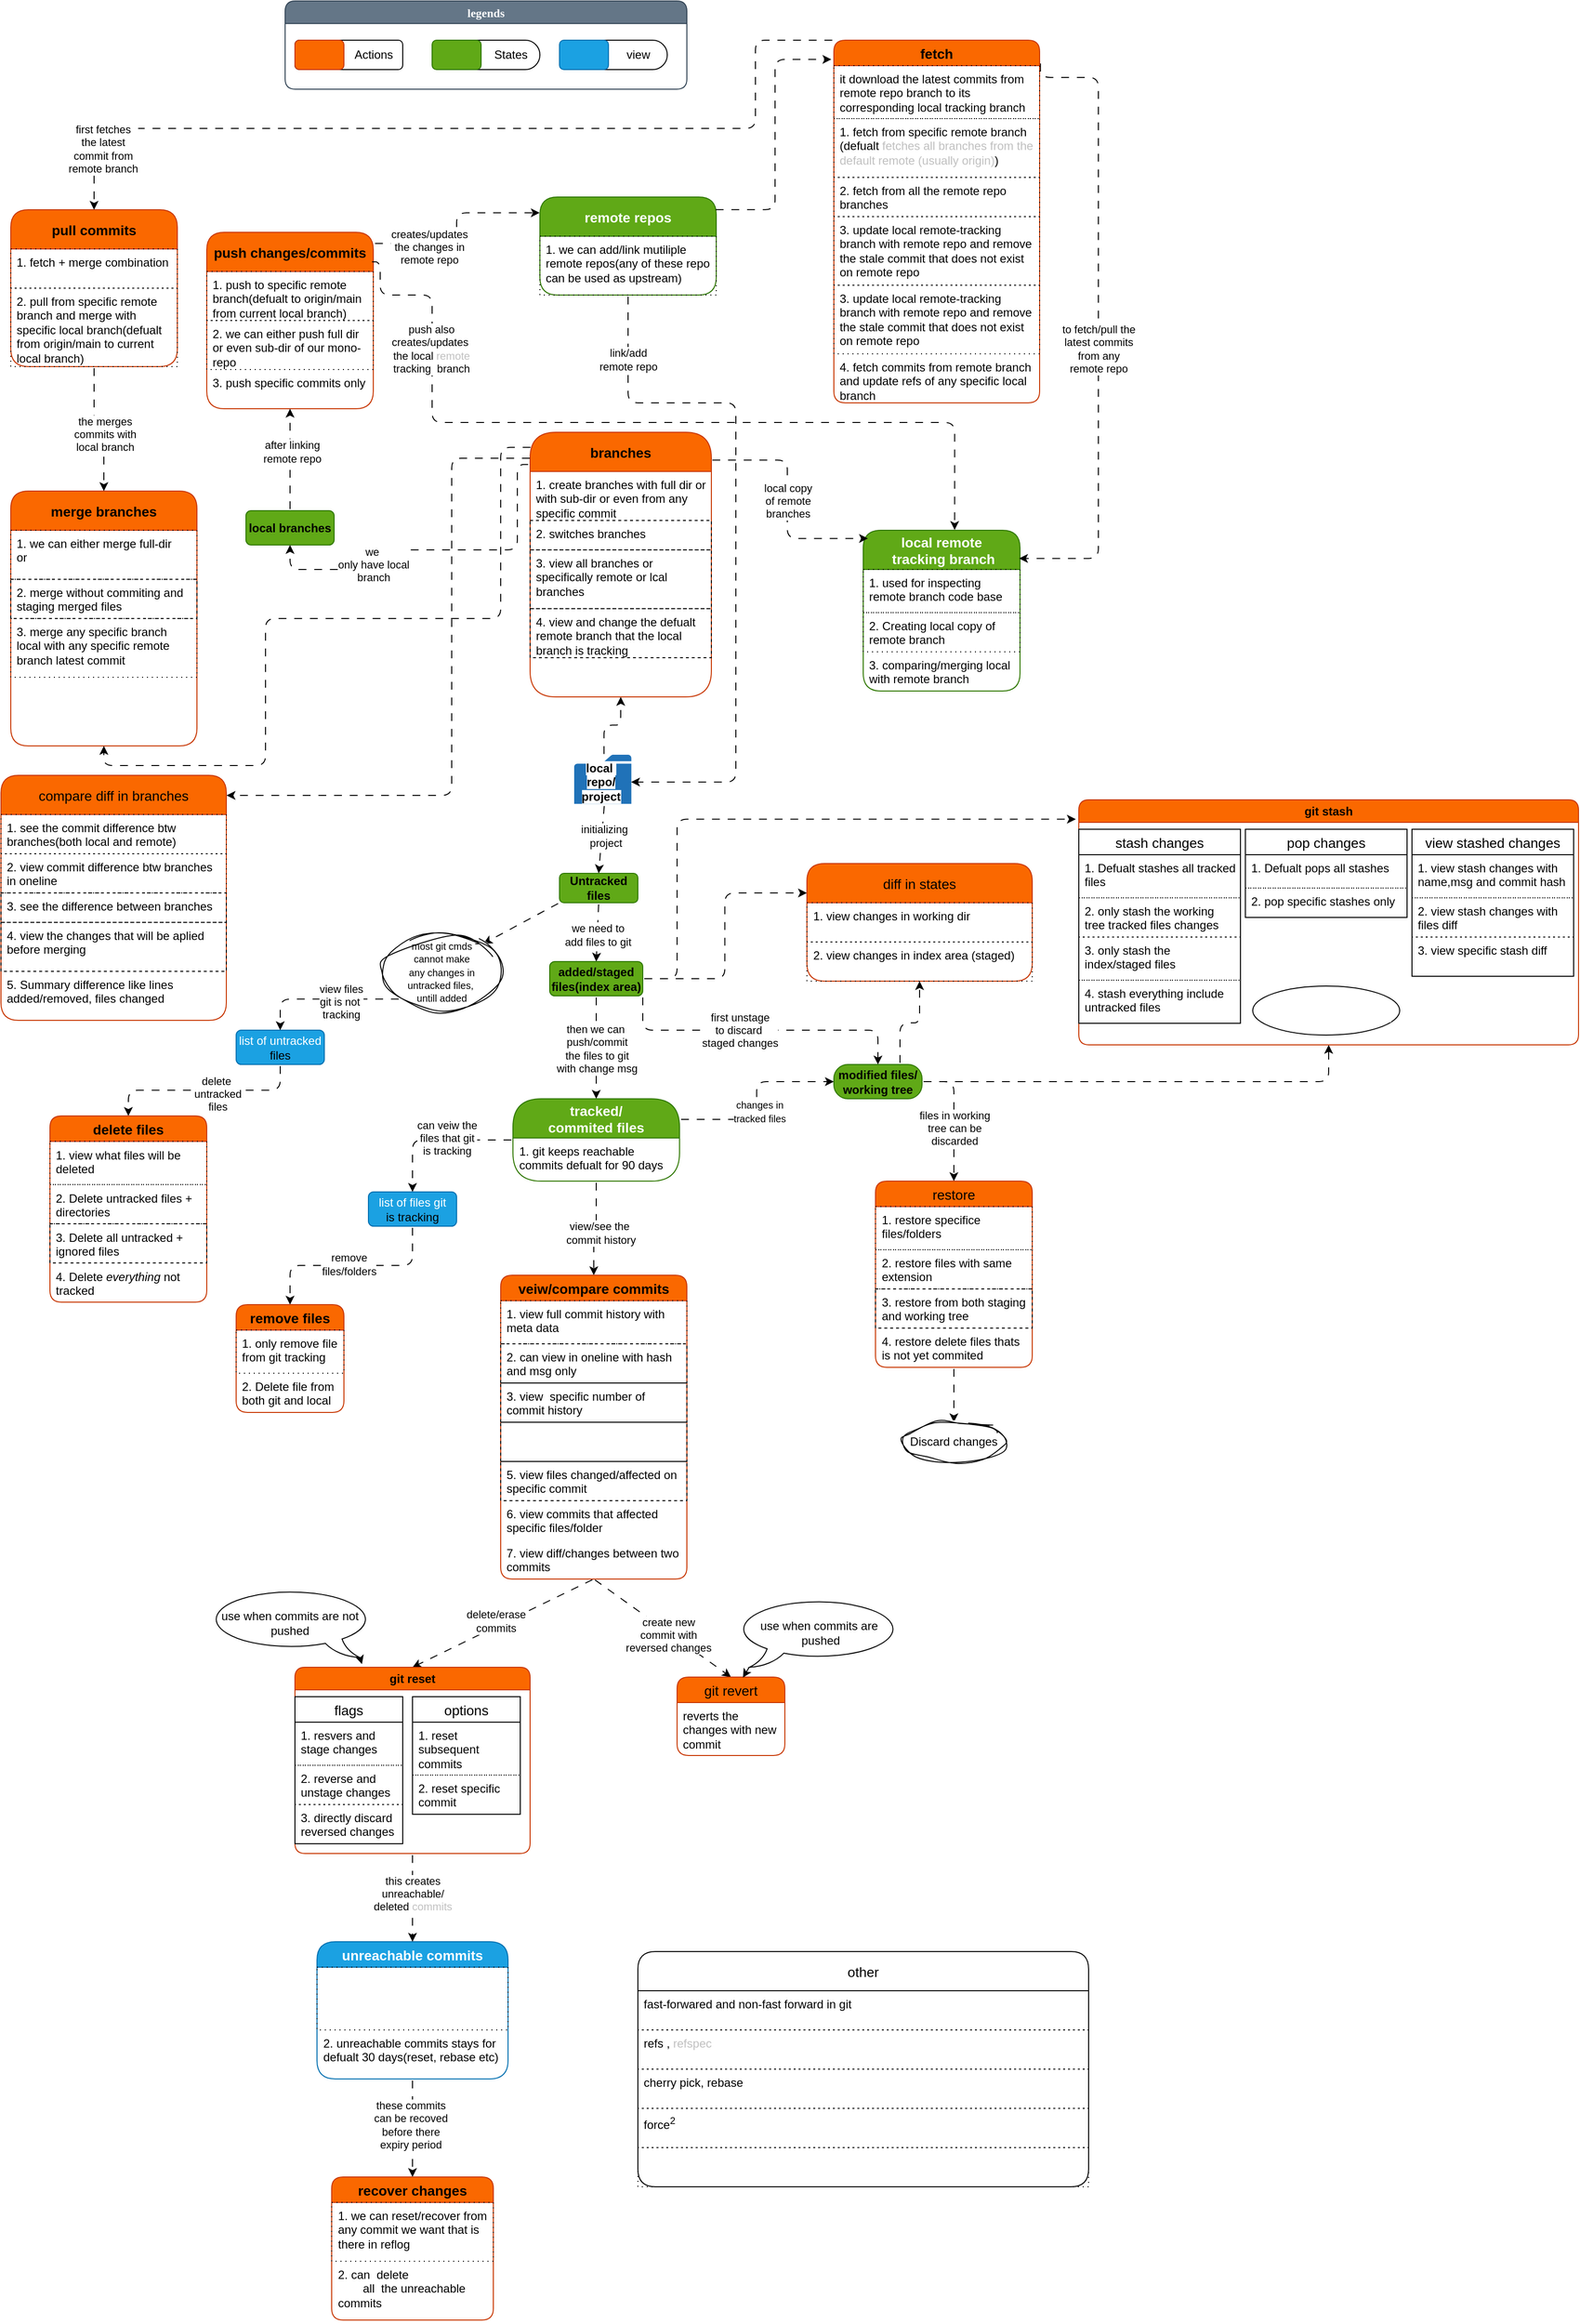 <mxfile>
    <diagram id="JTQEZqj_6--ISPUHX7xe" name="Page-1">
        <mxGraphModel dx="2392" dy="1843" grid="1" gridSize="10" guides="1" tooltips="1" connect="1" arrows="1" fold="1" page="1" pageScale="1" pageWidth="850" pageHeight="1100" math="0" shadow="0">
            <root>
                <mxCell id="0"/>
                <mxCell id="1" parent="0"/>
                <mxCell id="3" value="" style="endArrow=classic;html=1;exitX=0.528;exitY=1.013;exitDx=0;exitDy=0;exitPerimeter=0;entryX=0.5;entryY=0;entryDx=0;entryDy=0;flowAnimation=1;" parent="1" source="2" target="5" edge="1">
                    <mxGeometry width="50" height="50" relative="1" as="geometry">
                        <mxPoint x="260" y="740" as="sourcePoint"/>
                        <mxPoint x="350" y="630" as="targetPoint"/>
                    </mxGeometry>
                </mxCell>
                <mxCell id="4" value="initializing&amp;nbsp;&lt;div&gt;project&lt;/div&gt;" style="edgeLabel;html=1;align=center;verticalAlign=middle;resizable=0;points=[];" parent="3" vertex="1" connectable="0">
                    <mxGeometry x="0.158" y="4" relative="1" as="geometry">
                        <mxPoint y="-9" as="offset"/>
                    </mxGeometry>
                </mxCell>
                <mxCell id="6" style="edgeStyle=none;html=1;exitX=0;exitY=1;exitDx=0;exitDy=0;entryX=1;entryY=0;entryDx=0;entryDy=0;flowAnimation=1;" parent="1" source="5" target="9" edge="1">
                    <mxGeometry relative="1" as="geometry">
                        <mxPoint x="220" y="710" as="targetPoint"/>
                    </mxGeometry>
                </mxCell>
                <mxCell id="10" style="edgeStyle=none;html=1;exitX=0.5;exitY=1;exitDx=0;exitDy=0;entryX=0.5;entryY=0;entryDx=0;entryDy=0;flowAnimation=1;" parent="1" source="5" target="11" edge="1">
                    <mxGeometry relative="1" as="geometry">
                        <mxPoint x="340" y="720" as="targetPoint"/>
                    </mxGeometry>
                </mxCell>
                <mxCell id="12" value="we need to&lt;div&gt;add files to git&lt;/div&gt;" style="edgeLabel;html=1;align=center;verticalAlign=middle;resizable=0;points=[];" parent="10" vertex="1" connectable="0">
                    <mxGeometry x="0.075" relative="1" as="geometry">
                        <mxPoint as="offset"/>
                    </mxGeometry>
                </mxCell>
                <mxCell id="5" value="&lt;b&gt;&lt;font style=&quot;color: light-dark(rgb(0, 0, 0), rgb(0, 0, 0));&quot;&gt;Untracked files&lt;/font&gt;&lt;/b&gt;" style="rounded=1;whiteSpace=wrap;html=1;fillColor=#60a917;fontColor=#ffffff;strokeColor=#2D7600;" parent="1" vertex="1">
                    <mxGeometry x="320" y="640" width="80" height="30" as="geometry"/>
                </mxCell>
                <mxCell id="13" style="edgeStyle=orthogonalEdgeStyle;html=1;exitX=1;exitY=0.25;exitDx=0;exitDy=0;entryX=0;entryY=0.5;entryDx=0;entryDy=0;flowAnimation=1;" parent="1" source="339" target="14" edge="1">
                    <mxGeometry relative="1" as="geometry">
                        <mxPoint x="540" y="740" as="targetPoint"/>
                    </mxGeometry>
                </mxCell>
                <mxCell id="15" value="&lt;font style=&quot;scrollbar-color: rgb(75, 75, 75) rgb(27, 29, 30); font-size: 10px; color: light-dark(rgb(0, 0, 0), rgb(255, 255, 255));&quot;&gt;changes in&lt;/font&gt;&lt;div style=&quot;scrollbar-color: rgb(75, 75, 75) rgb(27, 29, 30);&quot;&gt;&lt;font style=&quot;scrollbar-color: rgb(75, 75, 75) rgb(27, 29, 30); font-size: 10px; color: light-dark(rgb(0, 0, 0), rgb(255, 255, 255));&quot;&gt;tracked files&lt;/font&gt;&lt;/div&gt;" style="edgeLabel;html=1;align=center;verticalAlign=middle;resizable=0;points=[];" parent="13" vertex="1" connectable="0">
                    <mxGeometry x="-0.109" y="-2" relative="1" as="geometry">
                        <mxPoint as="offset"/>
                    </mxGeometry>
                </mxCell>
                <mxCell id="17" style="edgeStyle=none;html=1;exitX=0.5;exitY=1;exitDx=0;exitDy=0;entryX=0.5;entryY=0;entryDx=0;entryDy=0;flowAnimation=1;" parent="1" source="11" target="339" edge="1">
                    <mxGeometry relative="1" as="geometry">
                        <mxPoint x="355" y="870" as="targetPoint"/>
                    </mxGeometry>
                </mxCell>
                <mxCell id="18" value="then we can&amp;nbsp;&lt;div&gt;push/commit&lt;div&gt;the files to git&lt;/div&gt;&lt;div&gt;with change msg&lt;/div&gt;&lt;/div&gt;" style="edgeLabel;html=1;align=center;verticalAlign=middle;resizable=0;points=[];" parent="17" vertex="1" connectable="0">
                    <mxGeometry x="-0.177" y="1" relative="1" as="geometry">
                        <mxPoint x="-1" y="11" as="offset"/>
                    </mxGeometry>
                </mxCell>
                <mxCell id="39" style="edgeStyle=orthogonalEdgeStyle;html=1;exitX=0;exitY=0.5;exitDx=0;exitDy=0;entryX=0.5;entryY=0;entryDx=0;entryDy=0;flowAnimation=1;" parent="1" source="339" target="41" edge="1">
                    <mxGeometry relative="1" as="geometry">
                        <mxPoint x="210" y="830" as="targetPoint"/>
                        <mxPoint x="310" y="887.5" as="sourcePoint"/>
                    </mxGeometry>
                </mxCell>
                <mxCell id="40" value="can veiw the&lt;div&gt;files that git&lt;/div&gt;&lt;div&gt;is tracking&lt;/div&gt;" style="edgeLabel;html=1;align=center;verticalAlign=middle;resizable=0;points=[];" parent="39" vertex="1" connectable="0">
                    <mxGeometry x="0.124" y="1" relative="1" as="geometry">
                        <mxPoint x="20" y="-3" as="offset"/>
                    </mxGeometry>
                </mxCell>
                <mxCell id="346" style="edgeStyle=orthogonalEdgeStyle;html=1;exitX=1;exitY=0.5;exitDx=0;exitDy=0;entryX=0;entryY=0.25;entryDx=0;entryDy=0;flowAnimation=1;" edge="1" parent="1" source="11" target="324">
                    <mxGeometry relative="1" as="geometry"/>
                </mxCell>
                <mxCell id="11" value="&lt;font style=&quot;&quot;&gt;&lt;b style=&quot;&quot;&gt;&lt;font style=&quot;color: light-dark(rgb(0, 0, 0), rgb(0, 0, 0));&quot;&gt;added/stage&lt;/font&gt;&lt;font style=&quot;color: light-dark(rgb(0, 0, 0), rgb(0, 0, 0));&quot;&gt;d&lt;/font&gt;&lt;/b&gt;&lt;/font&gt;&lt;div style=&quot;scrollbar-color: rgb(75, 75, 75) rgb(27, 29, 30);&quot;&gt;&lt;font style=&quot;scrollbar-color: rgb(75, 75, 75) rgb(27, 29, 30);&quot;&gt;&lt;b style=&quot;&quot;&gt;&lt;font style=&quot;color: light-dark(rgb(0, 0, 0), rgb(0, 0, 0));&quot;&gt;files(index area)&lt;/font&gt;&lt;/b&gt;&lt;/font&gt;&lt;/div&gt;" style="rounded=1;whiteSpace=wrap;html=1;fillColor=#60a917;fontColor=#ffffff;strokeColor=#2D7600;" parent="1" vertex="1">
                    <mxGeometry x="310" y="730" width="95" height="35" as="geometry"/>
                </mxCell>
                <mxCell id="92" style="html=1;exitX=0.5;exitY=1;exitDx=0;exitDy=0;entryX=0.5;entryY=0;entryDx=0;entryDy=0;flowAnimation=1;edgeStyle=orthogonalEdgeStyle;" parent="1" source="339" target="89" edge="1">
                    <mxGeometry relative="1" as="geometry">
                        <mxPoint x="355" y="905" as="sourcePoint"/>
                    </mxGeometry>
                </mxCell>
                <mxCell id="93" value="view/see the&amp;nbsp;&lt;div&gt;commit history&lt;/div&gt;" style="edgeLabel;html=1;align=center;verticalAlign=middle;resizable=0;points=[];" parent="92" vertex="1" connectable="0">
                    <mxGeometry x="0.412" y="-1" relative="1" as="geometry">
                        <mxPoint x="8" y="-14" as="offset"/>
                    </mxGeometry>
                </mxCell>
                <mxCell id="46" style="html=1;exitX=0.5;exitY=1;exitDx=0;exitDy=0;flowAnimation=1;edgeStyle=orthogonalEdgeStyle;entryX=0.5;entryY=0;entryDx=0;entryDy=0;" parent="1" source="41" target="86" edge="1">
                    <mxGeometry relative="1" as="geometry">
                        <mxPoint x="-40" y="870" as="targetPoint"/>
                    </mxGeometry>
                </mxCell>
                <mxCell id="59" value="remove&lt;div&gt;&lt;font style=&quot;color: light-dark(rgb(0, 0, 0), rgb(255, 255, 255));&quot;&gt;files/folders&lt;/font&gt;&lt;/div&gt;" style="edgeLabel;html=1;align=center;verticalAlign=middle;resizable=0;points=[];" parent="46" vertex="1" connectable="0">
                    <mxGeometry x="0.026" y="-1" relative="1" as="geometry">
                        <mxPoint as="offset"/>
                    </mxGeometry>
                </mxCell>
                <mxCell id="41" value="list of files git&lt;div&gt;&lt;font style=&quot;color: light-dark(rgb(0, 0, 0), rgb(0, 0, 0));&quot;&gt;is tracking&lt;/font&gt;&lt;/div&gt;" style="rounded=1;whiteSpace=wrap;html=1;fillColor=#1ba1e2;fontColor=#ffffff;strokeColor=#006EAF;" parent="1" vertex="1">
                    <mxGeometry x="125" y="965" width="90" height="35" as="geometry"/>
                </mxCell>
                <mxCell id="362" value="list of untracked&lt;div&gt;&lt;font style=&quot;color: light-dark(rgb(0, 0, 0), rgb(0, 0, 0));&quot;&gt;files&lt;/font&gt;&lt;/div&gt;" style="rounded=1;whiteSpace=wrap;html=1;fillColor=#1ba1e2;fontColor=#ffffff;strokeColor=#006EAF;" vertex="1" parent="1">
                    <mxGeometry x="-10" y="800" width="90" height="35" as="geometry"/>
                </mxCell>
                <mxCell id="274" value="&lt;b&gt;&lt;font style=&quot;color: light-dark(rgb(0, 0, 0), rgb(0, 0, 0));&quot;&gt;local branches&lt;/font&gt;&lt;/b&gt;" style="rounded=1;whiteSpace=wrap;html=1;fillColor=#60a917;fontColor=#ffffff;strokeColor=#2D7600;" parent="1" vertex="1">
                    <mxGeometry y="270" width="90" height="35" as="geometry"/>
                </mxCell>
                <mxCell id="150" style="html=1;exitX=1;exitY=0.5;exitDx=0;exitDy=0;entryX=0.5;entryY=1;entryDx=0;entryDy=0;flowAnimation=1;edgeStyle=orthogonalEdgeStyle;" parent="1" source="14" target="155" edge="1">
                    <mxGeometry relative="1" as="geometry"/>
                </mxCell>
                <mxCell id="245" style="html=1;exitX=1;exitY=0.5;exitDx=0;exitDy=0;entryX=0.5;entryY=0;entryDx=0;entryDy=0;flowAnimation=1;edgeStyle=orthogonalEdgeStyle;" parent="1" source="14" target="242" edge="1">
                    <mxGeometry relative="1" as="geometry">
                        <mxPoint x="670" y="760" as="targetPoint"/>
                    </mxGeometry>
                </mxCell>
                <mxCell id="247" value="&lt;span&gt;&lt;font style=&quot;color: light-dark(rgb(0, 0, 0), rgb(255, 255, 255));&quot;&gt;files in working&lt;/font&gt;&lt;/span&gt;&lt;div style=&quot;scrollbar-color: rgb(75, 75, 75) rgb(27, 29, 30); color: rgb(192, 192, 192);&quot;&gt;&lt;font style=&quot;color: light-dark(rgb(0, 0, 0), rgb(255, 255, 255));&quot;&gt;tree can be&lt;/font&gt;&lt;/div&gt;&lt;div style=&quot;scrollbar-color: rgb(75, 75, 75) rgb(27, 29, 30); color: rgb(192, 192, 192);&quot;&gt;&lt;font style=&quot;color: light-dark(rgb(0, 0, 0), rgb(255, 255, 255));&quot;&gt;discarded&lt;/font&gt;&lt;/div&gt;" style="edgeLabel;html=1;align=center;verticalAlign=middle;resizable=0;points=[];" parent="245" vertex="1" connectable="0">
                    <mxGeometry x="-0.194" y="-3" relative="1" as="geometry">
                        <mxPoint x="3" y="26" as="offset"/>
                    </mxGeometry>
                </mxCell>
                <mxCell id="8" value="" style="group" parent="1" vertex="1" connectable="0">
                    <mxGeometry x="335" y="519" width="70" height="62" as="geometry"/>
                </mxCell>
                <mxCell id="2" value="" style="sketch=0;pointerEvents=1;shadow=0;dashed=0;html=1;strokeColor=none;labelPosition=center;verticalLabelPosition=bottom;verticalAlign=top;outlineConnect=0;align=center;shape=mxgraph.office.concepts.folder;fillColor=#2072B8;" parent="8" vertex="1">
                    <mxGeometry width="58.333" height="50.077" as="geometry"/>
                </mxCell>
                <mxCell id="7" value="&lt;b&gt;&lt;font style=&quot;color: light-dark(rgb(0, 0, 0), rgb(0, 0, 0)); background-color: light-dark(rgb(255, 255, 255), rgb(255, 255, 255));&quot;&gt;local&amp;nbsp;&lt;/font&gt;&lt;/b&gt;&lt;div&gt;&lt;b&gt;&lt;font style=&quot;color: light-dark(rgb(0, 0, 0), rgb(0, 0, 0)); background-color: light-dark(rgb(255, 255, 255), rgb(255, 255, 255));&quot;&gt;repo/&lt;/font&gt;&lt;/b&gt;&lt;div&gt;&lt;b&gt;&lt;font style=&quot;color: light-dark(rgb(0, 0, 0), rgb(0, 0, 0)); background-color: light-dark(rgb(255, 255, 255), rgb(255, 255, 255));&quot;&gt;project&lt;/font&gt;&lt;/b&gt;&lt;/div&gt;&lt;/div&gt;" style="text;html=1;align=center;verticalAlign=middle;resizable=0;points=[];autosize=1;strokeColor=none;fillColor=none;" parent="8" vertex="1">
                    <mxGeometry x="-3" y="-1.538" width="60" height="60" as="geometry"/>
                </mxCell>
                <mxCell id="356" style="edgeStyle=orthogonalEdgeStyle;html=1;entryX=0.5;entryY=0;entryDx=0;entryDy=0;flowAnimation=1;exitX=0.5;exitY=1;exitDx=0;exitDy=0;" edge="1" parent="1" source="362" target="353">
                    <mxGeometry relative="1" as="geometry">
                        <mxPoint x="-70" y="870" as="sourcePoint"/>
                    </mxGeometry>
                </mxCell>
                <mxCell id="357" value="delete&amp;nbsp;&lt;div&gt;untracked&lt;div&gt;files&lt;/div&gt;&lt;/div&gt;" style="edgeLabel;html=1;align=center;verticalAlign=middle;resizable=0;points=[];" vertex="1" connectable="0" parent="356">
                    <mxGeometry x="0.207" relative="1" as="geometry">
                        <mxPoint x="34" y="3" as="offset"/>
                    </mxGeometry>
                </mxCell>
                <mxCell id="361" style="edgeStyle=orthogonalEdgeStyle;html=1;exitX=0;exitY=1;exitDx=0;exitDy=0;entryX=0.5;entryY=0;entryDx=0;entryDy=0;flowAnimation=1;" edge="1" parent="1" source="9" target="362">
                    <mxGeometry relative="1" as="geometry">
                        <mxPoint x="90" y="810" as="targetPoint"/>
                    </mxGeometry>
                </mxCell>
                <mxCell id="363" value="view files&lt;div&gt;git is not&amp;nbsp;&lt;/div&gt;&lt;div&gt;tracking&lt;/div&gt;" style="edgeLabel;html=1;align=center;verticalAlign=middle;resizable=0;points=[];" vertex="1" connectable="0" parent="361">
                    <mxGeometry x="-0.217" y="2" relative="1" as="geometry">
                        <mxPoint as="offset"/>
                    </mxGeometry>
                </mxCell>
                <mxCell id="9" value="&lt;font style=&quot;scrollbar-color: rgb(75, 75, 75) rgb(27, 29, 30); text-wrap-mode: nowrap; font-size: 10px; color: light-dark(rgb(0, 0, 0), rgb(255, 255, 255));&quot;&gt;most git cmds&lt;/font&gt;&lt;div style=&quot;scrollbar-color: rgb(75, 75, 75) rgb(27, 29, 30); text-wrap-mode: nowrap; font-size: 11px;&quot;&gt;&lt;font style=&quot;scrollbar-color: rgb(75, 75, 75) rgb(27, 29, 30); font-size: 10px; color: light-dark(rgb(0, 0, 0), rgb(255, 255, 255));&quot;&gt;cannot make&lt;/font&gt;&lt;/div&gt;&lt;div style=&quot;scrollbar-color: rgb(75, 75, 75) rgb(27, 29, 30); text-wrap-mode: nowrap; font-size: 11px;&quot;&gt;&lt;font style=&quot;scrollbar-color: rgb(75, 75, 75) rgb(27, 29, 30); font-size: 10px; color: light-dark(rgb(0, 0, 0), rgb(255, 255, 255));&quot;&gt;any changes in&lt;/font&gt;&lt;/div&gt;&lt;div style=&quot;scrollbar-color: rgb(75, 75, 75) rgb(27, 29, 30); text-wrap-mode: nowrap; font-size: 11px;&quot;&gt;&lt;font style=&quot;scrollbar-color: rgb(75, 75, 75) rgb(27, 29, 30); font-size: 10px; color: light-dark(rgb(0, 0, 0), rgb(255, 255, 255));&quot;&gt;untracked files,&amp;nbsp;&lt;/font&gt;&lt;/div&gt;&lt;div style=&quot;scrollbar-color: rgb(75, 75, 75) rgb(27, 29, 30); text-wrap-mode: nowrap; font-size: 11px;&quot;&gt;&lt;font style=&quot;scrollbar-color: rgb(75, 75, 75) rgb(27, 29, 30); font-size: 10px; color: light-dark(rgb(0, 0, 0), rgb(255, 255, 255));&quot;&gt;untill added&lt;/font&gt;&lt;/div&gt;" style="ellipse;whiteSpace=wrap;html=1;sketch=1;curveFitting=1;jiggle=2;" parent="1" vertex="1">
                    <mxGeometry x="140" y="700" width="120" height="80" as="geometry"/>
                </mxCell>
                <mxCell id="30" value="first unstage&lt;div&gt;to discard&amp;nbsp;&lt;/div&gt;&lt;div&gt;staged changes&lt;/div&gt;" style="html=1;exitX=1;exitY=1;exitDx=0;exitDy=0;entryX=0.5;entryY=0;entryDx=0;entryDy=0;flowAnimation=1;edgeStyle=orthogonalEdgeStyle;" parent="1" source="11" target="14" edge="1">
                    <mxGeometry x="-0.139" relative="1" as="geometry">
                        <mxPoint as="offset"/>
                    </mxGeometry>
                </mxCell>
                <mxCell id="86" value="remove files" style="swimlane;fontStyle=1;childLayout=stackLayout;horizontal=1;startSize=26;horizontalStack=0;resizeParent=1;resizeParentMax=0;resizeLast=0;collapsible=1;marginBottom=0;align=center;fontSize=14;rounded=1;fillColor=#fa6800;fontColor=#000000;strokeColor=#C73500;" parent="1" vertex="1">
                    <mxGeometry x="-10" y="1080" width="110" height="110" as="geometry"/>
                </mxCell>
                <mxCell id="87" value="1. only remove file from git tracking" style="text;strokeColor=default;fillColor=none;spacingLeft=4;spacingRight=4;overflow=hidden;rotatable=0;points=[[0,0.5],[1,0.5]];portConstraint=eastwest;fontSize=12;whiteSpace=wrap;html=1;dashed=1;dashPattern=1 4;" parent="86" vertex="1">
                    <mxGeometry y="26" width="110" height="44" as="geometry"/>
                </mxCell>
                <mxCell id="88" value="2. Delete file from both git and local" style="text;strokeColor=none;fillColor=none;spacingLeft=4;spacingRight=4;overflow=hidden;rotatable=0;points=[[0,0.5],[1,0.5]];portConstraint=eastwest;fontSize=12;whiteSpace=wrap;html=1;dashed=1;" parent="86" vertex="1">
                    <mxGeometry y="70" width="110" height="40" as="geometry"/>
                </mxCell>
                <mxCell id="353" value="delete files" style="swimlane;fontStyle=1;childLayout=stackLayout;horizontal=1;startSize=26;horizontalStack=0;resizeParent=1;resizeParentMax=0;resizeLast=0;collapsible=1;marginBottom=0;align=center;fontSize=14;rounded=1;fillColor=#fa6800;fontColor=#000000;strokeColor=#C73500;" vertex="1" parent="1">
                    <mxGeometry x="-200" y="887.5" width="160" height="190" as="geometry"/>
                </mxCell>
                <mxCell id="354" value="1. view what files will be deleted" style="text;strokeColor=default;fillColor=none;spacingLeft=4;spacingRight=4;overflow=hidden;rotatable=0;points=[[0,0.5],[1,0.5]];portConstraint=eastwest;fontSize=12;whiteSpace=wrap;html=1;dashed=1;dashPattern=1 4;" vertex="1" parent="353">
                    <mxGeometry y="26" width="160" height="44" as="geometry"/>
                </mxCell>
                <mxCell id="355" value="2.&amp;nbsp;Delete untracked files + directories" style="text;strokeColor=default;fillColor=none;spacingLeft=4;spacingRight=4;overflow=hidden;rotatable=0;points=[[0,0.5],[1,0.5]];portConstraint=eastwest;fontSize=12;whiteSpace=wrap;html=1;dashed=1;dashPattern=1 4;" vertex="1" parent="353">
                    <mxGeometry y="70" width="160" height="40" as="geometry"/>
                </mxCell>
                <mxCell id="358" value="3.&amp;nbsp;Delete all untracked + ignored files" style="text;strokeColor=default;fillColor=none;spacingLeft=4;spacingRight=4;overflow=hidden;rotatable=0;points=[[0,0.5],[1,0.5]];portConstraint=eastwest;fontSize=12;whiteSpace=wrap;html=1;dashed=1;" vertex="1" parent="353">
                    <mxGeometry y="110" width="160" height="40" as="geometry"/>
                </mxCell>
                <mxCell id="359" value="4. Delete &lt;em data-end=&quot;2427&quot; data-start=&quot;2415&quot;&gt;everything&lt;/em&gt; not tracked" style="text;strokeColor=none;fillColor=none;spacingLeft=4;spacingRight=4;overflow=hidden;rotatable=0;points=[[0,0.5],[1,0.5]];portConstraint=eastwest;fontSize=12;whiteSpace=wrap;html=1;dashed=1;" vertex="1" parent="353">
                    <mxGeometry y="150" width="160" height="40" as="geometry"/>
                </mxCell>
                <mxCell id="343" style="edgeStyle=none;html=1;exitX=0.5;exitY=1;exitDx=0;exitDy=0;entryX=0.5;entryY=0;entryDx=0;entryDy=0;flowAnimation=1;" edge="1" parent="1" source="336" target="333">
                    <mxGeometry relative="1" as="geometry"/>
                </mxCell>
                <mxCell id="344" value="these commits&lt;div&gt;can be recoved&lt;/div&gt;&lt;div&gt;before there&lt;/div&gt;&lt;div&gt;expiry period&lt;/div&gt;" style="edgeLabel;html=1;align=center;verticalAlign=middle;resizable=0;points=[];" vertex="1" connectable="0" parent="343">
                    <mxGeometry x="-0.067" y="-2" relative="1" as="geometry">
                        <mxPoint as="offset"/>
                    </mxGeometry>
                </mxCell>
                <mxCell id="336" value="unreachable commits" style="swimlane;fontStyle=1;childLayout=stackLayout;horizontal=1;startSize=26;horizontalStack=0;resizeParent=1;resizeParentMax=0;resizeLast=0;collapsible=1;marginBottom=0;align=center;fontSize=14;rounded=1;fillColor=#1ba1e2;fontColor=#ffffff;strokeColor=#006EAF;arcSize=24;" vertex="1" parent="1">
                    <mxGeometry x="72.5" y="1730" width="195" height="140" as="geometry">
                        <mxRectangle x="75" y="1660" width="170" height="30" as="alternateBounds"/>
                    </mxGeometry>
                </mxCell>
                <mxCell id="337" value="&lt;span&gt;&lt;font style=&quot;color: light-dark(rgb(255, 255, 255), rgb(255, 255, 255));&quot;&gt;1. view every commits that moved HEAD by cmds like reset, checkout, merge, rebase, commit, cherry-pick etc&lt;/font&gt;&lt;/span&gt;" style="text;strokeColor=default;fillColor=none;spacingLeft=4;spacingRight=4;overflow=hidden;rotatable=0;points=[[0,0.5],[1,0.5]];portConstraint=eastwest;fontSize=12;whiteSpace=wrap;html=1;dashed=1;dashPattern=1 4;" vertex="1" parent="336">
                    <mxGeometry y="26" width="195" height="64" as="geometry"/>
                </mxCell>
                <mxCell id="338" value="2. unreachable commits stays for defualt 30 days(reset, rebase etc)" style="text;strokeColor=none;fillColor=none;spacingLeft=4;spacingRight=4;overflow=hidden;rotatable=0;points=[[0,0.5],[1,0.5]];portConstraint=eastwest;fontSize=12;whiteSpace=wrap;html=1;dashed=1;" vertex="1" parent="336">
                    <mxGeometry y="90" width="195" height="50" as="geometry"/>
                </mxCell>
                <mxCell id="339" value="tracked/&#xa;commited files" style="swimlane;fontStyle=1;childLayout=stackLayout;horizontal=1;startSize=40;horizontalStack=0;resizeParent=1;resizeParentMax=0;resizeLast=0;collapsible=1;marginBottom=0;align=center;fontSize=14;rounded=1;fillColor=#60a917;fontColor=#ffffff;strokeColor=#2D7600;arcSize=24;" vertex="1" parent="1">
                    <mxGeometry x="272.5" y="870" width="170" height="84" as="geometry">
                        <mxRectangle x="290" y="850" width="130" height="50" as="alternateBounds"/>
                    </mxGeometry>
                </mxCell>
                <mxCell id="340" value="1. git keeps reachable commits defualt for 90 days" style="text;strokeColor=none;fillColor=none;spacingLeft=4;spacingRight=4;overflow=hidden;rotatable=0;points=[[0,0.5],[1,0.5]];portConstraint=eastwest;fontSize=12;whiteSpace=wrap;html=1;dashed=1;dashPattern=1 4;" vertex="1" parent="339">
                    <mxGeometry y="40" width="170" height="44" as="geometry"/>
                </mxCell>
                <mxCell id="246" style="html=1;exitX=0.5;exitY=1;exitDx=0;exitDy=0;entryX=0.5;entryY=0;entryDx=0;entryDy=0;flowAnimation=1;" parent="1" source="242" target="119" edge="1">
                    <mxGeometry relative="1" as="geometry"/>
                </mxCell>
                <mxCell id="242" value="restore" style="swimlane;fontStyle=0;childLayout=stackLayout;horizontal=1;startSize=26;horizontalStack=0;resizeParent=1;resizeParentMax=0;resizeLast=0;collapsible=1;marginBottom=0;align=center;fontSize=14;rounded=1;fillColor=#fa6800;fontColor=#000000;strokeColor=#C73500;" parent="1" vertex="1">
                    <mxGeometry x="642.5" y="954" width="160" height="190" as="geometry">
                        <mxRectangle x="640" y="930" width="80" height="30" as="alternateBounds"/>
                    </mxGeometry>
                </mxCell>
                <mxCell id="243" value="1. restore specifice files/folders" style="text;strokeColor=default;fillColor=none;spacingLeft=4;spacingRight=4;overflow=hidden;rotatable=0;points=[[0,0.5],[1,0.5]];portConstraint=eastwest;fontSize=12;whiteSpace=wrap;html=1;dashed=1;dashPattern=1 4;" parent="242" vertex="1">
                    <mxGeometry y="26" width="160" height="44" as="geometry"/>
                </mxCell>
                <mxCell id="244" value="2. restore files with same extension" style="text;strokeColor=default;fillColor=none;spacingLeft=4;spacingRight=4;overflow=hidden;rotatable=0;points=[[0,0.5],[1,0.5]];portConstraint=eastwest;fontSize=12;whiteSpace=wrap;html=1;dashed=1;dashPattern=1 4;" parent="242" vertex="1">
                    <mxGeometry y="70" width="160" height="40" as="geometry"/>
                </mxCell>
                <mxCell id="259" value="3. restore from both staging and working tree" style="text;strokeColor=default;fillColor=none;spacingLeft=4;spacingRight=4;overflow=hidden;rotatable=0;points=[[0,0.5],[1,0.5]];portConstraint=eastwest;fontSize=12;whiteSpace=wrap;html=1;dashed=1;" parent="242" vertex="1">
                    <mxGeometry y="110" width="160" height="40" as="geometry"/>
                </mxCell>
                <mxCell id="323" value="4. restore delete files thats is not yet commited" style="text;strokeColor=none;fillColor=none;spacingLeft=4;spacingRight=4;overflow=hidden;rotatable=0;points=[[0,0.5],[1,0.5]];portConstraint=eastwest;fontSize=12;whiteSpace=wrap;html=1;dashed=1;" vertex="1" parent="242">
                    <mxGeometry y="150" width="160" height="40" as="geometry"/>
                </mxCell>
                <mxCell id="115" value="local remote&#xa; tracking branch" style="swimlane;fontStyle=1;childLayout=stackLayout;horizontal=1;startSize=40;horizontalStack=0;resizeParent=1;resizeParentMax=0;resizeLast=0;collapsible=1;marginBottom=0;align=center;fontSize=14;rounded=1;fillColor=#60a917;fontColor=#ffffff;strokeColor=#2D7600;" parent="1" vertex="1">
                    <mxGeometry x="630" y="290" width="160" height="164" as="geometry">
                        <mxRectangle x="520" y="256" width="140" height="50" as="alternateBounds"/>
                    </mxGeometry>
                </mxCell>
                <mxCell id="116" value="1. used for inspecting remote branch code base" style="text;strokeColor=default;fillColor=none;spacingLeft=4;spacingRight=4;overflow=hidden;rotatable=0;points=[[0,0.5],[1,0.5]];portConstraint=eastwest;fontSize=12;whiteSpace=wrap;html=1;dashed=1;dashPattern=1 4;" parent="115" vertex="1">
                    <mxGeometry y="40" width="160" height="44" as="geometry"/>
                </mxCell>
                <mxCell id="117" value="2. Creating local copy of remote branch" style="text;strokeColor=default;fillColor=none;spacingLeft=4;spacingRight=4;overflow=hidden;rotatable=0;points=[[0,0.5],[1,0.5]];portConstraint=eastwest;fontSize=12;whiteSpace=wrap;html=1;dashed=1;dashPattern=1 4;" parent="115" vertex="1">
                    <mxGeometry y="84" width="160" height="40" as="geometry"/>
                </mxCell>
                <mxCell id="118" value="3. comparing/merging local with remote branch" style="text;strokeColor=none;fillColor=none;spacingLeft=4;spacingRight=4;overflow=hidden;rotatable=0;points=[[0,0.5],[1,0.5]];portConstraint=eastwest;fontSize=12;whiteSpace=wrap;html=1;dashed=1;" parent="115" vertex="1">
                    <mxGeometry y="124" width="160" height="40" as="geometry"/>
                </mxCell>
                <mxCell id="221" style="html=1;exitX=1.004;exitY=0.06;exitDx=0;exitDy=0;entryX=0.994;entryY=0.175;entryDx=0;entryDy=0;flowAnimation=1;exitPerimeter=0;entryPerimeter=0;edgeStyle=orthogonalEdgeStyle;" parent="1" source="298" target="115" edge="1">
                    <mxGeometry relative="1" as="geometry">
                        <mxPoint x="800" y="31.28" as="sourcePoint"/>
                        <mxPoint x="540" y="210" as="targetPoint"/>
                        <Array as="points">
                            <mxPoint x="870" y="-172"/>
                            <mxPoint x="870" y="319"/>
                        </Array>
                    </mxGeometry>
                </mxCell>
                <mxCell id="263" value="to fetch/pull the&lt;div&gt;latest commits&lt;/div&gt;&lt;div&gt;from any&lt;/div&gt;&lt;div&gt;remote repo&lt;/div&gt;" style="edgeLabel;html=1;align=center;verticalAlign=middle;resizable=0;points=[];" parent="221" vertex="1" connectable="0">
                    <mxGeometry x="0.125" y="-3" relative="1" as="geometry">
                        <mxPoint x="3" y="-12" as="offset"/>
                    </mxGeometry>
                </mxCell>
                <mxCell id="211" value="remote repos" style="swimlane;fontStyle=1;childLayout=stackLayout;horizontal=1;startSize=40;horizontalStack=0;resizeParent=1;resizeParentMax=0;resizeLast=0;collapsible=1;marginBottom=0;align=center;fontSize=14;rounded=1;fillColor=#60a917;fontColor=#ffffff;strokeColor=#2D7600;" parent="1" vertex="1">
                    <mxGeometry x="300" y="-50" width="180" height="100" as="geometry">
                        <mxRectangle x="350" y="280" width="120" height="40" as="alternateBounds"/>
                    </mxGeometry>
                </mxCell>
                <mxCell id="212" value="1. we can add/link mutiliple remote repos(any of these repo can be used as upstream)" style="text;strokeColor=default;fillColor=none;spacingLeft=4;spacingRight=4;overflow=hidden;rotatable=0;points=[[0,0.5],[1,0.5]];portConstraint=eastwest;fontSize=12;whiteSpace=wrap;html=1;dashed=1;dashPattern=1 4;" parent="211" vertex="1">
                    <mxGeometry y="40" width="180" height="60" as="geometry"/>
                </mxCell>
                <mxCell id="233" style="html=1;exitX=0.557;exitY=0.039;exitDx=0;exitDy=0;flowAnimation=1;exitPerimeter=0;entryX=0.5;entryY=1;entryDx=0;entryDy=0;edgeStyle=orthogonalEdgeStyle;" parent="1" source="7" target="190" edge="1">
                    <mxGeometry relative="1" as="geometry">
                        <mxPoint x="90.0" y="602.09" as="sourcePoint"/>
                        <mxPoint x="130" y="560" as="targetPoint"/>
                    </mxGeometry>
                </mxCell>
                <mxCell id="275" style="edgeStyle=orthogonalEdgeStyle;html=1;exitX=-0.002;exitY=0.122;exitDx=0;exitDy=0;entryX=0.5;entryY=1;entryDx=0;entryDy=0;flowAnimation=1;exitPerimeter=0;" parent="1" source="190" target="274" edge="1">
                    <mxGeometry relative="1" as="geometry">
                        <Array as="points">
                            <mxPoint x="277" y="223"/>
                            <mxPoint x="277" y="310"/>
                            <mxPoint x="150" y="310"/>
                            <mxPoint x="150" y="330"/>
                            <mxPoint x="45" y="330"/>
                        </Array>
                    </mxGeometry>
                </mxCell>
                <mxCell id="279" value="&lt;span style=&quot;scrollbar-color: rgb(75, 75, 75) rgb(27, 29, 30);&quot;&gt;&lt;font style=&quot;color: light-dark(rgb(0, 0, 0), rgb(255, 255, 255));&quot;&gt;we&amp;nbsp;&lt;/font&gt;&lt;/span&gt;&lt;div style=&quot;scrollbar-color: rgb(75, 75, 75) rgb(27, 29, 30); color: rgb(192, 192, 192);&quot;&gt;&lt;font style=&quot;scrollbar-color: rgb(75, 75, 75) rgb(27, 29, 30); color: light-dark(rgb(0, 0, 0), rgb(255, 255, 255));&quot;&gt;only have local&lt;/font&gt;&lt;/div&gt;&lt;div style=&quot;scrollbar-color: rgb(75, 75, 75) rgb(27, 29, 30); color: rgb(192, 192, 192);&quot;&gt;&lt;font style=&quot;scrollbar-color: rgb(75, 75, 75) rgb(27, 29, 30); color: light-dark(rgb(0, 0, 0), rgb(255, 255, 255));&quot;&gt;branch&lt;/font&gt;&lt;/div&gt;" style="edgeLabel;html=1;align=center;verticalAlign=middle;resizable=0;points=[];" parent="275" vertex="1" connectable="0">
                    <mxGeometry x="0.313" y="1" relative="1" as="geometry">
                        <mxPoint x="-19" y="-6" as="offset"/>
                    </mxGeometry>
                </mxCell>
                <mxCell id="237" value="compare diff in branches" style="swimlane;fontStyle=0;childLayout=stackLayout;horizontal=1;startSize=40;horizontalStack=0;resizeParent=1;resizeParentMax=0;resizeLast=0;collapsible=1;marginBottom=0;align=center;fontSize=14;rounded=1;fillColor=#fa6800;fontColor=#000000;strokeColor=#C73500;" parent="1" vertex="1">
                    <mxGeometry x="-250" y="540" width="230" height="250" as="geometry">
                        <mxRectangle x="310" y="280" width="100" height="40" as="alternateBounds"/>
                    </mxGeometry>
                </mxCell>
                <mxCell id="238" value="1. see the commit difference btw branches(both local and remote)" style="text;strokeColor=default;fillColor=none;spacingLeft=4;spacingRight=4;overflow=hidden;rotatable=0;points=[[0,0.5],[1,0.5]];portConstraint=eastwest;fontSize=12;whiteSpace=wrap;html=1;dashed=1;dashPattern=1 4;" parent="237" vertex="1">
                    <mxGeometry y="40" width="230" height="40" as="geometry"/>
                </mxCell>
                <mxCell id="239" value="2. view commit difference btw branches in oneline" style="text;strokeColor=default;fillColor=none;spacingLeft=4;spacingRight=4;overflow=hidden;rotatable=0;points=[[0,0.5],[1,0.5]];portConstraint=eastwest;fontSize=12;whiteSpace=wrap;html=1;dashed=1;dashPattern=1 4;" parent="237" vertex="1">
                    <mxGeometry y="80" width="230" height="40" as="geometry"/>
                </mxCell>
                <mxCell id="307" value="3. see the difference between branches" style="text;strokeColor=default;fillColor=none;spacingLeft=4;spacingRight=4;overflow=hidden;rotatable=0;points=[[0,0.5],[1,0.5]];portConstraint=eastwest;fontSize=12;whiteSpace=wrap;html=1;dashed=1;" parent="237" vertex="1">
                    <mxGeometry y="120" width="230" height="30" as="geometry"/>
                </mxCell>
                <mxCell id="308" value="4. view the changes that will be aplied before merging" style="text;strokeColor=default;fillColor=none;spacingLeft=4;spacingRight=4;overflow=hidden;rotatable=0;points=[[0,0.5],[1,0.5]];portConstraint=eastwest;fontSize=12;whiteSpace=wrap;html=1;dashed=1;" parent="237" vertex="1">
                    <mxGeometry y="150" width="230" height="50" as="geometry"/>
                </mxCell>
                <mxCell id="309" value="5. Summary difference like lines added/removed, files changed" style="text;strokeColor=none;fillColor=none;spacingLeft=4;spacingRight=4;overflow=hidden;rotatable=0;points=[[0,0.5],[1,0.5]];portConstraint=eastwest;fontSize=12;whiteSpace=wrap;html=1;dashed=1;" parent="237" vertex="1">
                    <mxGeometry y="200" width="230" height="50" as="geometry"/>
                </mxCell>
                <mxCell id="324" value="diff in states" style="swimlane;fontStyle=0;childLayout=stackLayout;horizontal=1;startSize=40;horizontalStack=0;resizeParent=1;resizeParentMax=0;resizeLast=0;collapsible=1;marginBottom=0;align=center;fontSize=14;rounded=1;fillColor=#fa6800;fontColor=#000000;strokeColor=#C73500;" vertex="1" parent="1">
                    <mxGeometry x="572.5" y="630" width="230" height="120" as="geometry">
                        <mxRectangle x="530" y="630" width="100" height="40" as="alternateBounds"/>
                    </mxGeometry>
                </mxCell>
                <mxCell id="325" value="1. view changes in working dir" style="text;strokeColor=default;fillColor=none;spacingLeft=4;spacingRight=4;overflow=hidden;rotatable=0;points=[[0,0.5],[1,0.5]];portConstraint=eastwest;fontSize=12;whiteSpace=wrap;html=1;dashed=1;dashPattern=1 4;" vertex="1" parent="324">
                    <mxGeometry y="40" width="230" height="40" as="geometry"/>
                </mxCell>
                <mxCell id="326" value="2. view changes in index area (staged)" style="text;strokeColor=default;fillColor=none;spacingLeft=4;spacingRight=4;overflow=hidden;rotatable=0;points=[[0,0.5],[1,0.5]];portConstraint=eastwest;fontSize=12;whiteSpace=wrap;html=1;dashed=1;dashPattern=1 4;" vertex="1" parent="324">
                    <mxGeometry y="80" width="230" height="40" as="geometry"/>
                </mxCell>
                <mxCell id="265" value="other" style="swimlane;fontStyle=0;childLayout=stackLayout;horizontal=1;startSize=40;horizontalStack=0;resizeParent=1;resizeParentMax=0;resizeLast=0;collapsible=1;marginBottom=0;align=center;fontSize=14;rounded=1;" parent="1" vertex="1">
                    <mxGeometry x="400" y="1740" width="460" height="240" as="geometry">
                        <mxRectangle x="310" y="280" width="100" height="40" as="alternateBounds"/>
                    </mxGeometry>
                </mxCell>
                <mxCell id="266" value="fast-forwared and non-fast forward in git" style="text;strokeColor=default;fillColor=none;spacingLeft=4;spacingRight=4;overflow=hidden;rotatable=0;points=[[0,0.5],[1,0.5]];portConstraint=eastwest;fontSize=12;whiteSpace=wrap;html=1;dashed=1;dashPattern=1 4;" parent="265" vertex="1">
                    <mxGeometry y="40" width="460" height="40" as="geometry"/>
                </mxCell>
                <mxCell id="271" value="refs ,&amp;nbsp;&lt;span style=&quot;white-space-collapse: preserve;&quot;&gt;&lt;font style=&quot;color: light-dark(rgb(192, 192, 192), rgb(255, 255, 255));&quot;&gt;refspec&lt;/font&gt;&lt;/span&gt;" style="text;strokeColor=default;fillColor=none;spacingLeft=4;spacingRight=4;overflow=hidden;rotatable=0;points=[[0,0.5],[1,0.5]];portConstraint=eastwest;fontSize=12;whiteSpace=wrap;html=1;dashed=1;dashPattern=1 4;" parent="265" vertex="1">
                    <mxGeometry y="80" width="460" height="40" as="geometry"/>
                </mxCell>
                <mxCell id="272" value="cherry pick, rebase" style="text;strokeColor=default;fillColor=none;spacingLeft=4;spacingRight=4;overflow=hidden;rotatable=0;points=[[0,0.5],[1,0.5]];portConstraint=eastwest;fontSize=12;whiteSpace=wrap;html=1;dashed=1;dashPattern=1 4;" parent="265" vertex="1">
                    <mxGeometry y="120" width="460" height="40" as="geometry"/>
                </mxCell>
                <mxCell id="321" value="force&lt;sup&gt;2&lt;/sup&gt;" style="text;strokeColor=default;fillColor=none;spacingLeft=4;spacingRight=4;overflow=hidden;rotatable=0;points=[[0,0.5],[1,0.5]];portConstraint=eastwest;fontSize=12;whiteSpace=wrap;html=1;dashed=1;dashPattern=1 4;" parent="265" vertex="1">
                    <mxGeometry y="160" width="460" height="40" as="geometry"/>
                </mxCell>
                <mxCell id="377" value="&lt;p style=&quot;white-space-collapse: preserve;&quot; dir=&quot;auto&quot;&gt;&lt;br&gt;&lt;/p&gt;" style="text;strokeColor=default;fillColor=none;spacingLeft=4;spacingRight=4;overflow=hidden;rotatable=0;points=[[0,0.5],[1,0.5]];portConstraint=eastwest;fontSize=12;whiteSpace=wrap;html=1;dashed=1;dashPattern=1 4;" vertex="1" parent="265">
                    <mxGeometry y="200" width="460" height="40" as="geometry"/>
                </mxCell>
                <mxCell id="224" value="merge branches" style="swimlane;fontStyle=1;childLayout=stackLayout;horizontal=1;startSize=40;horizontalStack=0;resizeParent=1;resizeParentMax=0;resizeLast=0;collapsible=1;marginBottom=0;align=center;fontSize=14;rounded=1;fillColor=#fa6800;fontColor=#000000;strokeColor=#C73500;" parent="1" vertex="1">
                    <mxGeometry x="-240" y="250" width="190" height="260" as="geometry">
                        <mxRectangle x="-210" y="250" width="140" height="40" as="alternateBounds"/>
                    </mxGeometry>
                </mxCell>
                <mxCell id="225" value="1. we can either merge full-dir or&amp;nbsp;&lt;span&gt;&lt;font style=&quot;color: light-dark(rgb(255, 255, 255), rgb(255, 255, 255));&quot;&gt;specific files or sub-folders&lt;/font&gt;&lt;/span&gt;" style="text;strokeColor=default;fillColor=none;spacingLeft=4;spacingRight=4;overflow=hidden;rotatable=0;points=[[0,0.5],[1,0.5]];portConstraint=eastwest;fontSize=12;whiteSpace=wrap;html=1;dashed=1;dashPattern=1 4;" parent="224" vertex="1">
                    <mxGeometry y="40" width="190" height="50" as="geometry"/>
                </mxCell>
                <mxCell id="227" value="2. merge without commiting and staging merged files" style="text;strokeColor=default;fillColor=none;spacingLeft=4;spacingRight=4;overflow=hidden;rotatable=0;points=[[0,0.5],[1,0.5]];portConstraint=eastwest;fontSize=12;whiteSpace=wrap;html=1;dashed=1;" parent="224" vertex="1">
                    <mxGeometry y="90" width="190" height="40" as="geometry"/>
                </mxCell>
                <mxCell id="230" value="3. merge any specific branch local with any specific remote branch latest commit" style="text;strokeColor=default;fillColor=none;spacingLeft=4;spacingRight=4;overflow=hidden;rotatable=0;points=[[0,0.5],[1,0.5]];portConstraint=eastwest;fontSize=12;whiteSpace=wrap;html=1;dashed=1;dashPattern=1 4;" parent="224" vertex="1">
                    <mxGeometry y="130" width="190" height="60" as="geometry"/>
                </mxCell>
                <mxCell id="312" value="&lt;span&gt;&lt;font style=&quot;color: light-dark(rgb(255, 255, 255), rgb(255, 255, 255));&quot;&gt;4. view list of branches merges with specific branch&lt;/font&gt;&lt;/span&gt;" style="text;strokeColor=none;fillColor=none;spacingLeft=4;spacingRight=4;overflow=hidden;rotatable=0;points=[[0,0.5],[1,0.5]];portConstraint=eastwest;fontSize=12;whiteSpace=wrap;html=1;dashed=1;align=left;" parent="224" vertex="1">
                    <mxGeometry y="190" width="190" height="70" as="geometry"/>
                </mxCell>
                <mxCell id="207" style="edgeStyle=orthogonalEdgeStyle;html=1;exitX=1.001;exitY=0.063;exitDx=0;exitDy=0;entryX=-0.001;entryY=0.161;entryDx=0;entryDy=0;flowAnimation=1;entryPerimeter=0;exitPerimeter=0;" parent="1" source="195" target="211" edge="1">
                    <mxGeometry relative="1" as="geometry">
                        <mxPoint x="302.5" y="350" as="targetPoint"/>
                    </mxGeometry>
                </mxCell>
                <mxCell id="306" value="creates/updates&lt;div&gt;the changes in&lt;/div&gt;&lt;div&gt;remote repo&lt;/div&gt;" style="edgeLabel;html=1;align=center;verticalAlign=middle;resizable=0;points=[];" parent="207" vertex="1" connectable="0">
                    <mxGeometry x="-0.437" y="-3" relative="1" as="geometry">
                        <mxPoint as="offset"/>
                    </mxGeometry>
                </mxCell>
                <mxCell id="195" value="push changes/commits" style="swimlane;fontStyle=1;childLayout=stackLayout;horizontal=1;startSize=40;horizontalStack=0;resizeParent=1;resizeParentMax=0;resizeLast=0;collapsible=1;marginBottom=0;align=center;fontSize=14;rounded=1;fillColor=#fa6800;fontColor=#000000;strokeColor=#C73500;" parent="1" vertex="1">
                    <mxGeometry x="-40" y="-14" width="170" height="180" as="geometry">
                        <mxRectangle x="65" y="200" width="180" height="40" as="alternateBounds"/>
                    </mxGeometry>
                </mxCell>
                <mxCell id="196" value="1. push to specific remote branch(defualt to origin/main from current local branch)" style="text;strokeColor=default;fillColor=none;spacingLeft=4;spacingRight=4;overflow=hidden;rotatable=0;points=[[0,0.5],[1,0.5]];portConstraint=eastwest;fontSize=12;whiteSpace=wrap;html=1;dashed=1;dashPattern=1 4;" parent="195" vertex="1">
                    <mxGeometry y="40" width="170" height="50" as="geometry"/>
                </mxCell>
                <mxCell id="205" value="2. we can either push full dir or even sub-dir of our mono-repo" style="text;strokeColor=default;fillColor=none;spacingLeft=4;spacingRight=4;overflow=hidden;rotatable=0;points=[[0,0.5],[1,0.5]];portConstraint=eastwest;fontSize=12;whiteSpace=wrap;html=1;dashed=1;dashPattern=1 4;" parent="195" vertex="1">
                    <mxGeometry y="90" width="170" height="50" as="geometry"/>
                </mxCell>
                <mxCell id="270" value="3. push specific commits only" style="text;strokeColor=none;fillColor=none;spacingLeft=4;spacingRight=4;overflow=hidden;rotatable=0;points=[[0,0.5],[1,0.5]];portConstraint=eastwest;fontSize=12;whiteSpace=wrap;html=1;dashed=1;dashPattern=1 4;" parent="195" vertex="1">
                    <mxGeometry y="140" width="170" height="40" as="geometry"/>
                </mxCell>
                <mxCell id="371" style="edgeStyle=orthogonalEdgeStyle;html=1;exitX=0.5;exitY=1;exitDx=0;exitDy=0;entryX=0.5;entryY=0;entryDx=0;entryDy=0;flowAnimation=1;" edge="1" parent="1" source="365" target="224">
                    <mxGeometry relative="1" as="geometry"/>
                </mxCell>
                <mxCell id="372" value="the merges&lt;div&gt;commits with&lt;/div&gt;&lt;div&gt;local branch&lt;/div&gt;" style="edgeLabel;html=1;align=center;verticalAlign=middle;resizable=0;points=[];" vertex="1" connectable="0" parent="371">
                    <mxGeometry x="0.15" y="1" relative="1" as="geometry">
                        <mxPoint as="offset"/>
                    </mxGeometry>
                </mxCell>
                <mxCell id="365" value="pull commits" style="swimlane;fontStyle=1;childLayout=stackLayout;horizontal=1;startSize=40;horizontalStack=0;resizeParent=1;resizeParentMax=0;resizeLast=0;collapsible=1;marginBottom=0;align=center;fontSize=14;rounded=1;fillColor=#fa6800;fontColor=#000000;strokeColor=#C73500;" vertex="1" parent="1">
                    <mxGeometry x="-240" y="-37" width="170" height="160" as="geometry">
                        <mxRectangle x="-240" y="-4" width="180" height="40" as="alternateBounds"/>
                    </mxGeometry>
                </mxCell>
                <mxCell id="366" value="1. fetch + merge combination" style="text;strokeColor=default;fillColor=none;spacingLeft=4;spacingRight=4;overflow=hidden;rotatable=0;points=[[0,0.5],[1,0.5]];portConstraint=eastwest;fontSize=12;whiteSpace=wrap;html=1;dashed=1;dashPattern=1 4;" vertex="1" parent="365">
                    <mxGeometry y="40" width="170" height="40" as="geometry"/>
                </mxCell>
                <mxCell id="373" value="2. pull from specific remote branch and merge with specific local branch(defualt from origin/main to current local branch)" style="text;strokeColor=default;fillColor=none;spacingLeft=4;spacingRight=4;overflow=hidden;rotatable=0;points=[[0,0.5],[1,0.5]];portConstraint=eastwest;fontSize=12;whiteSpace=wrap;html=1;dashed=1;dashPattern=1 4;" vertex="1" parent="365">
                    <mxGeometry y="80" width="170" height="80" as="geometry"/>
                </mxCell>
                <mxCell id="132" style="edgeStyle=none;html=1;exitX=0.5;exitY=1;exitDx=0;exitDy=0;flowAnimation=1;entryX=0.5;entryY=0;entryDx=0;entryDy=0;" parent="1" source="89" target="175" edge="1">
                    <mxGeometry relative="1" as="geometry">
                        <mxPoint x="240" y="1290" as="targetPoint"/>
                    </mxGeometry>
                </mxCell>
                <mxCell id="133" value="delete/erase&lt;div&gt;commits&lt;/div&gt;" style="edgeLabel;html=1;align=center;verticalAlign=middle;resizable=0;points=[];" parent="132" vertex="1" connectable="0">
                    <mxGeometry x="0.031" y="-4" relative="1" as="geometry">
                        <mxPoint x="-3" as="offset"/>
                    </mxGeometry>
                </mxCell>
                <mxCell id="134" style="edgeStyle=none;html=1;exitX=0.5;exitY=1;exitDx=0;exitDy=0;entryX=0.5;entryY=0;entryDx=0;entryDy=0;flowAnimation=1;" parent="1" source="89" target="136" edge="1">
                    <mxGeometry relative="1" as="geometry">
                        <mxPoint x="450" y="1290" as="targetPoint"/>
                    </mxGeometry>
                </mxCell>
                <mxCell id="135" value="create new&lt;div&gt;commit with&lt;/div&gt;&lt;div&gt;reversed changes&lt;/div&gt;" style="edgeLabel;html=1;align=center;verticalAlign=middle;resizable=0;points=[];" parent="134" vertex="1" connectable="0">
                    <mxGeometry x="0.106" y="-2" relative="1" as="geometry">
                        <mxPoint as="offset"/>
                    </mxGeometry>
                </mxCell>
                <mxCell id="89" value="veiw/compare commits" style="swimlane;fontStyle=1;childLayout=stackLayout;horizontal=1;startSize=26;horizontalStack=0;resizeParent=1;resizeParentMax=0;resizeLast=0;collapsible=1;marginBottom=0;align=center;fontSize=14;rounded=1;fillColor=#fa6800;fontColor=#000000;strokeColor=#C73500;" parent="1" vertex="1">
                    <mxGeometry x="260" y="1050" width="190" height="310" as="geometry">
                        <mxRectangle x="270" y="970" width="90" height="30" as="alternateBounds"/>
                    </mxGeometry>
                </mxCell>
                <mxCell id="90" value="1. view full commit history with meta data" style="text;strokeColor=default;fillColor=none;spacingLeft=4;spacingRight=4;overflow=hidden;rotatable=0;points=[[0,0.5],[1,0.5]];portConstraint=eastwest;fontSize=12;whiteSpace=wrap;html=1;dashed=1;dashPattern=1 4;" parent="89" vertex="1">
                    <mxGeometry y="26" width="190" height="44" as="geometry"/>
                </mxCell>
                <mxCell id="91" value="2. can view in oneline with hash and msg only" style="text;strokeColor=default;fillColor=none;spacingLeft=4;spacingRight=4;overflow=hidden;rotatable=0;points=[[0,0.5],[1,0.5]];portConstraint=eastwest;fontSize=12;whiteSpace=wrap;html=1;dashed=1;" parent="89" vertex="1">
                    <mxGeometry y="70" width="190" height="40" as="geometry"/>
                </mxCell>
                <mxCell id="94" value="3. view&amp;nbsp; specific number of commit history" style="text;strokeColor=default;fillColor=none;spacingLeft=4;spacingRight=4;overflow=hidden;rotatable=0;points=[[0,0.5],[1,0.5]];portConstraint=eastwest;fontSize=12;whiteSpace=wrap;html=1;dashed=1;" parent="89" vertex="1">
                    <mxGeometry y="110" width="190" height="40" as="geometry"/>
                </mxCell>
                <mxCell id="126" value="&lt;font style=&quot;&quot;&gt;&lt;font style=&quot;color: light-dark(rgb(255, 255, 255), rgb(255, 255, 255));&quot;&gt;4.&amp;nbsp;&lt;/font&gt;&lt;span style=&quot;color: rgb(255, 255, 255);&quot;&gt;&lt;font style=&quot;color: light-dark(rgb(255, 255, 255), rgb(255, 255, 255));&quot;&gt;view specific commits with full code difference/changes&lt;/font&gt;&lt;/span&gt;&lt;/font&gt;" style="text;strokeColor=default;fillColor=none;spacingLeft=4;spacingRight=4;overflow=hidden;rotatable=0;points=[[0,0.5],[1,0.5]];portConstraint=eastwest;fontSize=12;whiteSpace=wrap;html=1;dashed=1;" parent="89" vertex="1">
                    <mxGeometry y="150" width="190" height="40" as="geometry"/>
                </mxCell>
                <mxCell id="131" value="5. view files changed/affected on specific commit" style="text;strokeColor=default;fillColor=none;spacingLeft=4;spacingRight=4;overflow=hidden;rotatable=0;points=[[0,0.5],[1,0.5]];portConstraint=eastwest;fontSize=12;whiteSpace=wrap;html=1;dashed=1;" parent="89" vertex="1">
                    <mxGeometry y="190" width="190" height="40" as="geometry"/>
                </mxCell>
                <mxCell id="260" value="&lt;span style=&quot;background-color: light-dark(#ffffff, var(--ge-dark-color, #121212));&quot;&gt;&lt;font style=&quot;color: light-dark(rgb(0, 0, 0), rgb(255, 255, 255));&quot;&gt;6. view commits that affected specific files/folder&lt;/font&gt;&lt;/span&gt;" style="text;strokeColor=none;fillColor=none;spacingLeft=4;spacingRight=4;overflow=hidden;rotatable=0;points=[[0,0.5],[1,0.5]];portConstraint=eastwest;fontSize=12;whiteSpace=wrap;html=1;dashed=1;rounded=1;" parent="89" vertex="1">
                    <mxGeometry y="230" width="190" height="40" as="geometry"/>
                </mxCell>
                <mxCell id="310" value="&lt;span style=&quot;background-color: light-dark(#ffffff, var(--ge-dark-color, #121212));&quot;&gt;&lt;font style=&quot;color: light-dark(rgb(0, 0, 0), rgb(255, 255, 255));&quot;&gt;7. view diff/changes between two commits&lt;/font&gt;&lt;/span&gt;" style="text;strokeColor=none;fillColor=none;spacingLeft=4;spacingRight=4;overflow=hidden;rotatable=0;points=[[0,0.5],[1,0.5]];portConstraint=eastwest;fontSize=12;whiteSpace=wrap;html=1;dashed=1;" parent="89" vertex="1">
                    <mxGeometry y="270" width="190" height="40" as="geometry"/>
                </mxCell>
                <mxCell id="209" style="edgeStyle=orthogonalEdgeStyle;html=1;entryX=0.5;entryY=1;entryDx=0;entryDy=0;flowAnimation=1;exitX=0.5;exitY=0;exitDx=0;exitDy=0;" parent="1" source="274" target="195" edge="1">
                    <mxGeometry relative="1" as="geometry">
                        <mxPoint x="80" y="380" as="targetPoint"/>
                        <mxPoint x="50" y="370" as="sourcePoint"/>
                    </mxGeometry>
                </mxCell>
                <mxCell id="219" value="after linking&lt;div&gt;remote repo&lt;/div&gt;" style="edgeLabel;html=1;align=center;verticalAlign=middle;resizable=0;points=[];labelBorderColor=none;horizontal=1;" parent="209" vertex="1" connectable="0">
                    <mxGeometry x="0.151" y="-2" relative="1" as="geometry">
                        <mxPoint as="offset"/>
                    </mxGeometry>
                </mxCell>
                <mxCell id="119" value="Discard changes" style="ellipse;whiteSpace=wrap;html=1;sketch=1;curveFitting=1;jiggle=2;" parent="1" vertex="1">
                    <mxGeometry x="670" y="1200" width="105" height="40" as="geometry"/>
                </mxCell>
                <mxCell id="136" value="git revert" style="swimlane;fontStyle=0;childLayout=stackLayout;horizontal=1;startSize=26;horizontalStack=0;resizeParent=1;resizeParentMax=0;resizeLast=0;collapsible=1;marginBottom=0;align=center;fontSize=14;rounded=1;fillColor=#fa6800;fontColor=#000000;strokeColor=#C73500;" parent="1" vertex="1">
                    <mxGeometry x="440" y="1460" width="110" height="80" as="geometry"/>
                </mxCell>
                <mxCell id="137" value="reverts the changes with new commit" style="text;strokeColor=none;fillColor=none;spacingLeft=4;spacingRight=4;overflow=hidden;rotatable=0;points=[[0,0.5],[1,0.5]];portConstraint=eastwest;fontSize=12;whiteSpace=wrap;html=1;dashed=1;dashPattern=1 4;" parent="136" vertex="1">
                    <mxGeometry y="26" width="110" height="54" as="geometry"/>
                </mxCell>
                <mxCell id="333" value="recover changes" style="swimlane;fontStyle=1;childLayout=stackLayout;horizontal=1;startSize=26;horizontalStack=0;resizeParent=1;resizeParentMax=0;resizeLast=0;collapsible=1;marginBottom=0;align=center;fontSize=14;rounded=1;fillColor=#fa6800;fontColor=#000000;strokeColor=#C73500;" vertex="1" parent="1">
                    <mxGeometry x="87.5" y="1970" width="165" height="146" as="geometry"/>
                </mxCell>
                <mxCell id="335" value="1. we can reset/recover from any commit we want that is there in reflog" style="text;strokeColor=default;fillColor=none;spacingLeft=4;spacingRight=4;overflow=hidden;rotatable=0;points=[[0,0.5],[1,0.5]];portConstraint=eastwest;fontSize=12;whiteSpace=wrap;html=1;dashed=1;dashPattern=1 4;" vertex="1" parent="333">
                    <mxGeometry y="26" width="165" height="60" as="geometry"/>
                </mxCell>
                <mxCell id="364" value="2. can&amp;nbsp; delete&amp;nbsp;&lt;span&gt;&lt;font style=&quot;color: light-dark(rgb(255, 255, 255), rgb(255, 255, 255));&quot;&gt;manually also&lt;/font&gt;&lt;/span&gt;&amp;nbsp;all&amp;nbsp; the unreachable commits" style="text;strokeColor=none;fillColor=none;spacingLeft=4;spacingRight=4;overflow=hidden;rotatable=0;points=[[0,0.5],[1,0.5]];portConstraint=eastwest;fontSize=12;whiteSpace=wrap;html=1;dashed=1;dashPattern=1 4;" vertex="1" parent="333">
                    <mxGeometry y="86" width="165" height="60" as="geometry"/>
                </mxCell>
                <mxCell id="155" value="git stash" style="swimlane;whiteSpace=wrap;html=1;rounded=1;fillColor=#fa6800;fontColor=#000000;strokeColor=#C73500;" parent="1" vertex="1">
                    <mxGeometry x="850" y="565" width="510" height="250" as="geometry">
                        <mxRectangle x="510" y="810" width="90" height="30" as="alternateBounds"/>
                    </mxGeometry>
                </mxCell>
                <mxCell id="146" value="stash changes" style="swimlane;fontStyle=0;childLayout=stackLayout;horizontal=1;startSize=26;horizontalStack=0;resizeParent=1;resizeParentMax=0;resizeLast=0;collapsible=1;marginBottom=0;align=center;fontSize=14;" parent="155" vertex="1">
                    <mxGeometry y="30" width="165" height="198" as="geometry"/>
                </mxCell>
                <mxCell id="147" value="1. Defualt stashes all tracked files" style="text;strokeColor=default;fillColor=none;spacingLeft=4;spacingRight=4;overflow=hidden;rotatable=0;points=[[0,0.5],[1,0.5]];portConstraint=eastwest;fontSize=12;whiteSpace=wrap;html=1;dashed=1;dashPattern=1 4;" parent="146" vertex="1">
                    <mxGeometry y="26" width="165" height="44" as="geometry"/>
                </mxCell>
                <mxCell id="152" value="2. only stash the working tree tracked files changes" style="text;strokeColor=default;fillColor=none;spacingLeft=4;spacingRight=4;overflow=hidden;rotatable=0;points=[[0,0.5],[1,0.5]];portConstraint=eastwest;fontSize=12;whiteSpace=wrap;html=1;dashed=1;dashPattern=1 4;" parent="146" vertex="1">
                    <mxGeometry y="70" width="165" height="40" as="geometry"/>
                </mxCell>
                <mxCell id="154" value="3. only stash the index/staged files" style="text;strokeColor=default;fillColor=none;spacingLeft=4;spacingRight=4;overflow=hidden;rotatable=0;points=[[0,0.5],[1,0.5]];portConstraint=eastwest;fontSize=12;whiteSpace=wrap;html=1;dashed=1;dashPattern=1 4;" parent="146" vertex="1">
                    <mxGeometry y="110" width="165" height="44" as="geometry"/>
                </mxCell>
                <mxCell id="153" value="4. stash everything include untracked files" style="text;strokeColor=default;fillColor=none;spacingLeft=4;spacingRight=4;overflow=hidden;rotatable=0;points=[[0,0.5],[1,0.5]];portConstraint=eastwest;fontSize=12;whiteSpace=wrap;html=1;dashed=1;dashPattern=1 4;" parent="146" vertex="1">
                    <mxGeometry y="154" width="165" height="44" as="geometry"/>
                </mxCell>
                <mxCell id="156" value="pop changes" style="swimlane;fontStyle=0;childLayout=stackLayout;horizontal=1;startSize=26;horizontalStack=0;resizeParent=1;resizeParentMax=0;resizeLast=0;collapsible=1;marginBottom=0;align=center;fontSize=14;" parent="155" vertex="1">
                    <mxGeometry x="170" y="30" width="165" height="90" as="geometry"/>
                </mxCell>
                <mxCell id="158" value="1. Defualt pops all stashes" style="text;strokeColor=default;fillColor=none;spacingLeft=4;spacingRight=4;overflow=hidden;rotatable=0;points=[[0,0.5],[1,0.5]];portConstraint=eastwest;fontSize=12;whiteSpace=wrap;html=1;dashed=1;dashPattern=1 4;" parent="156" vertex="1">
                    <mxGeometry y="26" width="165" height="34" as="geometry"/>
                </mxCell>
                <mxCell id="172" value="2. pop specific stashes only" style="text;strokeColor=default;fillColor=none;spacingLeft=4;spacingRight=4;overflow=hidden;rotatable=0;points=[[0,0.5],[1,0.5]];portConstraint=eastwest;fontSize=12;whiteSpace=wrap;html=1;dashed=1;dashPattern=1 4;" parent="156" vertex="1">
                    <mxGeometry y="60" width="165" height="30" as="geometry"/>
                </mxCell>
                <mxCell id="162" value="view stashed changes" style="swimlane;fontStyle=0;childLayout=stackLayout;horizontal=1;startSize=26;horizontalStack=0;resizeParent=1;resizeParentMax=0;resizeLast=0;collapsible=1;marginBottom=0;align=center;fontSize=14;" parent="155" vertex="1">
                    <mxGeometry x="340" y="30" width="165" height="150" as="geometry"/>
                </mxCell>
                <mxCell id="163" value="1. view stash changes with name,msg and commit hash" style="text;strokeColor=default;fillColor=none;spacingLeft=4;spacingRight=4;overflow=hidden;rotatable=0;points=[[0,0.5],[1,0.5]];portConstraint=eastwest;fontSize=12;whiteSpace=wrap;html=1;dashed=1;dashPattern=1 4;" parent="162" vertex="1">
                    <mxGeometry y="26" width="165" height="44" as="geometry"/>
                </mxCell>
                <mxCell id="164" value="2. view stash changes with files diff" style="text;strokeColor=default;fillColor=none;spacingLeft=4;spacingRight=4;overflow=hidden;rotatable=0;points=[[0,0.5],[1,0.5]];portConstraint=eastwest;fontSize=12;whiteSpace=wrap;html=1;dashed=1;dashPattern=1 4;" parent="162" vertex="1">
                    <mxGeometry y="70" width="165" height="40" as="geometry"/>
                </mxCell>
                <mxCell id="169" value="3. view specific stash diff" style="text;strokeColor=default;fillColor=none;spacingLeft=4;spacingRight=4;overflow=hidden;rotatable=0;points=[[0,0.5],[1,0.5]];portConstraint=eastwest;fontSize=12;whiteSpace=wrap;html=1;dashed=1;dashPattern=1 4;" parent="162" vertex="1">
                    <mxGeometry y="110" width="165" height="40" as="geometry"/>
                </mxCell>
                <mxCell id="168" value="&lt;span style=&quot;text-align: left;&quot;&gt;&lt;font style=&quot;color: light-dark(rgb(255, 255, 255), rgb(255, 255, 255));&quot;&gt;merge the stashed changes with any branch&lt;/font&gt;&lt;/span&gt;" style="ellipse;whiteSpace=wrap;html=1;" parent="155" vertex="1">
                    <mxGeometry x="177.5" y="190" width="150" height="50" as="geometry"/>
                </mxCell>
                <mxCell id="234" style="html=1;exitX=0.011;exitY=0.057;exitDx=0;exitDy=0;flowAnimation=1;entryX=0.5;entryY=1;entryDx=0;entryDy=0;exitPerimeter=0;edgeStyle=orthogonalEdgeStyle;" parent="1" source="190" target="224" edge="1">
                    <mxGeometry relative="1" as="geometry">
                        <mxPoint x="-140" y="510" as="targetPoint"/>
                        <Array as="points">
                            <mxPoint x="260" y="205"/>
                            <mxPoint x="260" y="380"/>
                            <mxPoint x="20" y="380"/>
                            <mxPoint x="20" y="530"/>
                            <mxPoint x="-145" y="530"/>
                        </Array>
                    </mxGeometry>
                </mxCell>
                <mxCell id="256" value="" style="html=1;exitX=0.988;exitY=0.129;exitDx=0;exitDy=0;entryX=-0.012;entryY=0.053;entryDx=0;entryDy=0;flowAnimation=1;entryPerimeter=0;exitPerimeter=0;edgeStyle=orthogonalEdgeStyle;" parent="1" source="211" target="298" edge="1">
                    <mxGeometry relative="1" as="geometry">
                        <mxPoint x="370" y="250" as="sourcePoint"/>
                        <mxPoint x="540" y="24.63" as="targetPoint"/>
                    </mxGeometry>
                </mxCell>
                <mxCell id="258" style="html=1;exitX=0.983;exitY=0.167;exitDx=0;exitDy=0;entryX=0.583;entryY=-0.002;entryDx=0;entryDy=0;entryPerimeter=0;exitPerimeter=0;flowAnimation=1;edgeStyle=orthogonalEdgeStyle;" parent="1" source="195" target="115" edge="1">
                    <mxGeometry relative="1" as="geometry">
                        <Array as="points">
                            <mxPoint x="137" y="50"/>
                            <mxPoint x="190" y="50"/>
                            <mxPoint x="190" y="180"/>
                            <mxPoint x="723" y="180"/>
                        </Array>
                    </mxGeometry>
                </mxCell>
                <mxCell id="262" value="push also&lt;div&gt;creates/updates&amp;nbsp;&lt;/div&gt;&lt;div&gt;the local&amp;nbsp;&lt;span style=&quot;background-color: light-dark(#ffffff, var(--ge-dark-color, #121212));&quot;&gt;&lt;font style=&quot;color: light-dark(rgb(192, 192, 192), rgb(255, 255, 255));&quot;&gt;remote&lt;/font&gt;&lt;/span&gt;&lt;/div&gt;&lt;div&gt;&lt;font style=&quot;color: light-dark(rgb(0, 0, 0), rgb(255, 255, 255));&quot;&gt;&lt;span style=&quot;background-color: light-dark(#ffffff, var(--ge-dark-color, #121212));&quot;&gt;tracking&amp;nbsp;&amp;nbsp;&lt;/span&gt;&lt;span style=&quot;background-color: light-dark(#ffffff, var(--ge-dark-color, #121212));&quot;&gt;branch&lt;/span&gt;&lt;/font&gt;&lt;/div&gt;" style="edgeLabel;html=1;align=center;verticalAlign=middle;resizable=0;points=[];" parent="258" vertex="1" connectable="0">
                    <mxGeometry y="2" relative="1" as="geometry">
                        <mxPoint x="-209" y="-73" as="offset"/>
                    </mxGeometry>
                </mxCell>
                <mxCell id="273" value="&lt;span style=&quot;scrollbar-color: rgb(75, 75, 75) rgb(27, 29, 30);&quot;&gt;&lt;font style=&quot;color: light-dark(rgb(0, 0, 0), rgb(255, 255, 255));&quot;&gt;local copy&lt;/font&gt;&lt;/span&gt;&lt;div style=&quot;scrollbar-color: rgb(75, 75, 75) rgb(27, 29, 30); color: rgb(192, 192, 192);&quot;&gt;&lt;font style=&quot;scrollbar-color: rgb(75, 75, 75) rgb(27, 29, 30); color: light-dark(rgb(0, 0, 0), rgb(255, 255, 255));&quot;&gt;of remote&lt;/font&gt;&lt;/div&gt;&lt;div style=&quot;scrollbar-color: rgb(75, 75, 75) rgb(27, 29, 30); color: rgb(192, 192, 192);&quot;&gt;&lt;font style=&quot;scrollbar-color: rgb(75, 75, 75) rgb(27, 29, 30); color: light-dark(rgb(0, 0, 0), rgb(255, 255, 255));&quot;&gt;branches&lt;/font&gt;&lt;/div&gt;" style="edgeStyle=orthogonalEdgeStyle;html=1;exitX=0.997;exitY=0.105;exitDx=0;exitDy=0;entryX=0.03;entryY=0.051;entryDx=0;entryDy=0;entryPerimeter=0;flowAnimation=1;exitPerimeter=0;" parent="1" source="190" target="115" edge="1">
                    <mxGeometry relative="1" as="geometry"/>
                </mxCell>
                <mxCell id="277" value="" style="html=1;exitX=0.5;exitY=1;exitDx=0;exitDy=0;flowAnimation=1;edgeStyle=orthogonalEdgeStyle;entryX=1.018;entryY=0.49;entryDx=0;entryDy=0;entryPerimeter=0;" parent="1" source="211" target="7" edge="1">
                    <mxGeometry relative="1" as="geometry">
                        <mxPoint x="400" y="210" as="sourcePoint"/>
                        <mxPoint x="430" y="530" as="targetPoint"/>
                        <Array as="points">
                            <mxPoint x="390" y="160"/>
                            <mxPoint x="500" y="160"/>
                            <mxPoint x="500" y="547"/>
                        </Array>
                    </mxGeometry>
                </mxCell>
                <mxCell id="278" value="link/add&lt;div&gt;remote repo&lt;/div&gt;" style="edgeLabel;html=1;align=center;verticalAlign=middle;resizable=0;points=[];" parent="277" vertex="1" connectable="0">
                    <mxGeometry x="-0.122" relative="1" as="geometry">
                        <mxPoint x="-110" y="-138" as="offset"/>
                    </mxGeometry>
                </mxCell>
                <mxCell id="190" value="branches" style="swimlane;fontStyle=1;childLayout=stackLayout;horizontal=1;startSize=40;horizontalStack=0;resizeParent=1;resizeParentMax=0;resizeLast=0;collapsible=1;marginBottom=0;align=center;fontSize=14;rounded=1;fillColor=#fa6800;fontColor=light-dark(#000000,#FFFFFF);strokeColor=#C73500;arcSize=22;" parent="1" vertex="1">
                    <mxGeometry x="290" y="190" width="185" height="270" as="geometry">
                        <mxRectangle x="277.5" y="230" width="100" height="40" as="alternateBounds"/>
                    </mxGeometry>
                </mxCell>
                <mxCell id="191" value="1. create branches with full dir or with sub-dir or even from any specific commit" style="text;strokeColor=none;fillColor=none;spacingLeft=4;spacingRight=4;overflow=hidden;rotatable=0;points=[[0,0.5],[1,0.5]];portConstraint=eastwest;fontSize=12;whiteSpace=wrap;html=1;dashed=1;dashPattern=1 4;" parent="190" vertex="1">
                    <mxGeometry y="40" width="185" height="50" as="geometry"/>
                </mxCell>
                <mxCell id="192" value="2. switches branches" style="text;strokeColor=default;fillColor=none;spacingLeft=4;spacingRight=4;overflow=hidden;rotatable=0;points=[[0,0.5],[1,0.5]];portConstraint=eastwest;fontSize=12;whiteSpace=wrap;html=1;dashed=1;" parent="190" vertex="1">
                    <mxGeometry y="90" width="185" height="30" as="geometry"/>
                </mxCell>
                <mxCell id="231" value="3. view all branches or specifically remote or lcal branches" style="text;strokeColor=default;fillColor=none;spacingLeft=4;spacingRight=4;overflow=hidden;rotatable=0;points=[[0,0.5],[1,0.5]];portConstraint=eastwest;fontSize=12;whiteSpace=wrap;html=1;dashed=1;" parent="190" vertex="1">
                    <mxGeometry y="120" width="185" height="60" as="geometry"/>
                </mxCell>
                <mxCell id="193" value="4. view and change the defualt remote branch that the local branch is tracking" style="text;strokeColor=default;fillColor=none;spacingLeft=4;spacingRight=4;overflow=hidden;rotatable=0;points=[[0,0.5],[1,0.5]];portConstraint=eastwest;fontSize=12;whiteSpace=wrap;html=1;dashed=1;" parent="190" vertex="1">
                    <mxGeometry y="180" width="185" height="50" as="geometry"/>
                </mxCell>
                <mxCell id="296" value="&lt;span&gt;&lt;font style=&quot;color: light-dark(rgb(255, 255, 255), rgb(255, 255, 255));&quot;&gt;5. remove/delete and rename remote repo or branches&lt;/font&gt;&lt;/span&gt;" style="text;strokeColor=none;fillColor=none;spacingLeft=4;spacingRight=4;overflow=hidden;rotatable=0;points=[[0,0.5],[1,0.5]];portConstraint=eastwest;fontSize=12;whiteSpace=wrap;html=1;dashed=1;" parent="190" vertex="1">
                    <mxGeometry y="230" width="185" height="40" as="geometry"/>
                </mxCell>
                <mxCell id="281" value="legends" style="swimlane;strokeColor=#314354;fillColor=#647687;fontColor=#ffffff;fontFamily=Comic Sans MS;rounded=1;" parent="1" vertex="1">
                    <mxGeometry x="40" y="-250" width="410" height="90" as="geometry"/>
                </mxCell>
                <mxCell id="284" value="" style="group;rounded=1;strokeColor=default;" parent="281" vertex="1" connectable="0">
                    <mxGeometry x="10" y="40" width="110" height="30" as="geometry"/>
                </mxCell>
                <mxCell id="282" value="" style="rounded=1;whiteSpace=wrap;html=1;fillColor=#fa6800;fontColor=#000000;strokeColor=#C73500;" parent="284" vertex="1">
                    <mxGeometry width="50" height="30" as="geometry"/>
                </mxCell>
                <mxCell id="283" value="Actions" style="text;html=1;align=center;verticalAlign=middle;resizable=0;points=[];autosize=1;strokeColor=none;fillColor=none;" parent="284" vertex="1">
                    <mxGeometry x="50" width="60" height="30" as="geometry"/>
                </mxCell>
                <mxCell id="285" value="" style="group;strokeColor=default;rounded=1;arcSize=50;" parent="281" vertex="1" connectable="0">
                    <mxGeometry x="150" y="40" width="110" height="30" as="geometry"/>
                </mxCell>
                <mxCell id="286" value="" style="rounded=1;whiteSpace=wrap;html=1;fillColor=#60a917;fontColor=#ffffff;strokeColor=#2D7600;" parent="285" vertex="1">
                    <mxGeometry width="50" height="30" as="geometry"/>
                </mxCell>
                <mxCell id="287" value="States" style="text;html=1;align=center;verticalAlign=middle;resizable=0;points=[];autosize=1;strokeColor=none;fillColor=none;" parent="285" vertex="1">
                    <mxGeometry x="50" width="60" height="30" as="geometry"/>
                </mxCell>
                <mxCell id="349" value="" style="group;strokeColor=default;rounded=1;arcSize=50;" vertex="1" connectable="0" parent="281">
                    <mxGeometry x="280" y="40" width="110" height="30" as="geometry"/>
                </mxCell>
                <mxCell id="350" value="" style="rounded=1;whiteSpace=wrap;html=1;fillColor=#1ba1e2;fontColor=#ffffff;strokeColor=#006EAF;" vertex="1" parent="349">
                    <mxGeometry width="50" height="30" as="geometry"/>
                </mxCell>
                <mxCell id="351" value="view" style="text;html=1;align=center;verticalAlign=middle;resizable=0;points=[];autosize=1;strokeColor=none;fillColor=none;" vertex="1" parent="349">
                    <mxGeometry x="55" width="50" height="30" as="geometry"/>
                </mxCell>
                <mxCell id="369" style="edgeStyle=orthogonalEdgeStyle;html=1;exitX=0;exitY=0;exitDx=0;exitDy=0;entryX=0.5;entryY=0;entryDx=0;entryDy=0;flowAnimation=1;" edge="1" parent="1" source="298" target="365">
                    <mxGeometry relative="1" as="geometry">
                        <Array as="points">
                            <mxPoint x="520" y="-210"/>
                            <mxPoint x="520" y="-120"/>
                            <mxPoint x="-155" y="-120"/>
                        </Array>
                    </mxGeometry>
                </mxCell>
                <mxCell id="370" value="first fetches&lt;div&gt;the latest&lt;/div&gt;&lt;div&gt;commit from&lt;/div&gt;&lt;div&gt;remote branch&lt;/div&gt;" style="edgeLabel;html=1;align=center;verticalAlign=middle;resizable=0;points=[];" vertex="1" connectable="0" parent="369">
                    <mxGeometry x="0.8" y="1" relative="1" as="geometry">
                        <mxPoint x="-1" y="20" as="offset"/>
                    </mxGeometry>
                </mxCell>
                <mxCell id="298" value="fetch" style="swimlane;fontStyle=1;childLayout=stackLayout;horizontal=1;startSize=26;horizontalStack=0;resizeParent=1;resizeParentMax=0;resizeLast=0;collapsible=1;marginBottom=0;align=center;fontSize=14;fillColor=#fa6800;fontColor=#000000;strokeColor=#C73500;rounded=1;" parent="1" vertex="1">
                    <mxGeometry x="600" y="-210" width="210" height="370" as="geometry"/>
                </mxCell>
                <mxCell id="301" value="it download the latest commits from remote repo branch to its corresponding local tracking branch" style="text;strokeColor=default;fillColor=none;spacingLeft=4;spacingRight=4;overflow=hidden;rotatable=0;points=[[0,0.5],[1,0.5]];portConstraint=eastwest;fontSize=12;whiteSpace=wrap;html=1;dashed=1;dashPattern=1 4;" parent="298" vertex="1">
                    <mxGeometry y="26" width="210" height="54" as="geometry"/>
                </mxCell>
                <mxCell id="375" value="1. fetch from specific remote branch (defualt&amp;nbsp;&lt;span style=&quot;white-space-collapse: preserve; background-color: transparent;&quot;&gt;&lt;font style=&quot;color: light-dark(rgb(192, 192, 192), rgb(255, 255, 255));&quot;&gt;fetches all branches from the default remote (usually origin)&lt;/font&gt;&lt;/span&gt;&lt;span style=&quot;background-color: transparent;&quot;&gt;)&lt;/span&gt;" style="text;strokeColor=default;fillColor=none;spacingLeft=4;spacingRight=4;overflow=hidden;rotatable=0;points=[[0,0.5],[1,0.5]];portConstraint=eastwest;fontSize=12;whiteSpace=wrap;html=1;dashed=1;dashPattern=1 4;" vertex="1" parent="298">
                    <mxGeometry y="80" width="210" height="60" as="geometry"/>
                </mxCell>
                <mxCell id="300" value="2. fetch from all the remote repo branches" style="text;strokeColor=default;fillColor=none;spacingLeft=4;spacingRight=4;overflow=hidden;rotatable=0;points=[[0,0.5],[1,0.5]];portConstraint=eastwest;fontSize=12;whiteSpace=wrap;html=1;dashed=1;dashPattern=1 4;" parent="298" vertex="1">
                    <mxGeometry y="140" width="210" height="40" as="geometry"/>
                </mxCell>
                <mxCell id="302" value="3. update local remote-tracking branch with remote repo and remove the stale commit that does not exist on remote repo" style="text;strokeColor=default;fillColor=none;spacingLeft=4;spacingRight=4;overflow=hidden;rotatable=0;points=[[0,0.5],[1,0.5]];portConstraint=eastwest;fontSize=12;whiteSpace=wrap;html=1;dashed=1;dashPattern=1 4;" parent="298" vertex="1">
                    <mxGeometry y="180" width="210" height="70" as="geometry"/>
                </mxCell>
                <mxCell id="376" value="3. update local remote-tracking branch with remote repo and remove the stale commit that does not exist on remote repo" style="text;strokeColor=default;fillColor=none;spacingLeft=4;spacingRight=4;overflow=hidden;rotatable=0;points=[[0,0.5],[1,0.5]];portConstraint=eastwest;fontSize=12;whiteSpace=wrap;html=1;dashed=1;dashPattern=1 4;" vertex="1" parent="298">
                    <mxGeometry y="250" width="210" height="70" as="geometry"/>
                </mxCell>
                <mxCell id="305" value="4. fetch commits from remote branch and update refs of any specific local branch" style="text;strokeColor=none;fillColor=none;spacingLeft=4;spacingRight=4;overflow=hidden;rotatable=0;points=[[0,0.5],[1,0.5]];portConstraint=eastwest;fontSize=12;whiteSpace=wrap;html=1;dashed=1;dashPattern=1 4;" parent="298" vertex="1">
                    <mxGeometry y="320" width="210" height="50" as="geometry"/>
                </mxCell>
                <mxCell id="311" style="edgeStyle=orthogonalEdgeStyle;html=1;exitX=0.007;exitY=0.098;exitDx=0;exitDy=0;flowAnimation=1;exitPerimeter=0;entryX=1.001;entryY=0.082;entryDx=0;entryDy=0;entryPerimeter=0;" parent="1" source="190" target="237" edge="1">
                    <mxGeometry relative="1" as="geometry">
                        <Array as="points">
                            <mxPoint x="210" y="257"/>
                            <mxPoint x="210" y="560"/>
                            <mxPoint x="30" y="560"/>
                        </Array>
                        <mxPoint x="-10" y="560" as="targetPoint"/>
                    </mxGeometry>
                </mxCell>
                <mxCell id="331" style="edgeStyle=none;html=1;exitX=0.5;exitY=1;exitDx=0;exitDy=0;flowAnimation=1;entryX=0.5;entryY=0;entryDx=0;entryDy=0;" edge="1" parent="1" source="175" target="336">
                    <mxGeometry relative="1" as="geometry">
                        <mxPoint x="80" y="1640" as="targetPoint"/>
                    </mxGeometry>
                </mxCell>
                <mxCell id="332" value="this creates&lt;div&gt;unreachable/&lt;/div&gt;&lt;div&gt;deleted&amp;nbsp;&lt;span style=&quot;background-color: light-dark(#ffffff, var(--ge-dark-color, #121212));&quot;&gt;&lt;font style=&quot;color: light-dark(rgb(192, 192, 192), rgb(255, 255, 255));&quot;&gt;commits&lt;/font&gt;&lt;/span&gt;&lt;/div&gt;" style="edgeLabel;html=1;align=center;verticalAlign=middle;resizable=0;points=[];" vertex="1" connectable="0" parent="331">
                    <mxGeometry x="0.189" y="-1" relative="1" as="geometry">
                        <mxPoint x="1" y="-13" as="offset"/>
                    </mxGeometry>
                </mxCell>
                <mxCell id="175" value="git reset" style="swimlane;whiteSpace=wrap;html=1;rounded=1;fillColor=#fa6800;fontColor=#000000;strokeColor=#C73500;" parent="1" vertex="1">
                    <mxGeometry x="50" y="1450" width="240" height="190" as="geometry">
                        <mxRectangle x="60" y="1370" width="80" height="30" as="alternateBounds"/>
                    </mxGeometry>
                </mxCell>
                <mxCell id="176" value="flags" style="swimlane;fontStyle=0;childLayout=stackLayout;horizontal=1;startSize=26;horizontalStack=0;resizeParent=1;resizeParentMax=0;resizeLast=0;collapsible=1;marginBottom=0;align=center;fontSize=14;" parent="175" vertex="1">
                    <mxGeometry y="30" width="110" height="150" as="geometry"/>
                </mxCell>
                <mxCell id="177" value="1. resvers and stage changes" style="text;strokeColor=default;fillColor=none;spacingLeft=4;spacingRight=4;overflow=hidden;rotatable=0;points=[[0,0.5],[1,0.5]];portConstraint=eastwest;fontSize=12;whiteSpace=wrap;html=1;dashed=1;dashPattern=1 4;" parent="176" vertex="1">
                    <mxGeometry y="26" width="110" height="44" as="geometry"/>
                </mxCell>
                <mxCell id="178" value="2. reverse and unstage changes" style="text;strokeColor=default;fillColor=none;spacingLeft=4;spacingRight=4;overflow=hidden;rotatable=0;points=[[0,0.5],[1,0.5]];portConstraint=eastwest;fontSize=12;whiteSpace=wrap;html=1;dashed=1;dashPattern=1 4;" parent="176" vertex="1">
                    <mxGeometry y="70" width="110" height="40" as="geometry"/>
                </mxCell>
                <mxCell id="179" value="3. directly discard reversed changes" style="text;strokeColor=default;fillColor=none;spacingLeft=4;spacingRight=4;overflow=hidden;rotatable=0;points=[[0,0.5],[1,0.5]];portConstraint=eastwest;fontSize=12;whiteSpace=wrap;html=1;dashed=1;dashPattern=1 4;" parent="176" vertex="1">
                    <mxGeometry y="110" width="110" height="40" as="geometry"/>
                </mxCell>
                <mxCell id="180" value="options" style="swimlane;fontStyle=0;childLayout=stackLayout;horizontal=1;startSize=26;horizontalStack=0;resizeParent=1;resizeParentMax=0;resizeLast=0;collapsible=1;marginBottom=0;align=center;fontSize=14;" parent="175" vertex="1">
                    <mxGeometry x="120" y="30" width="110" height="120" as="geometry"/>
                </mxCell>
                <mxCell id="181" value="1. reset subsequent commits" style="text;strokeColor=default;fillColor=none;spacingLeft=4;spacingRight=4;overflow=hidden;rotatable=0;points=[[0,0.5],[1,0.5]];portConstraint=eastwest;fontSize=12;whiteSpace=wrap;html=1;dashed=1;dashPattern=1 4;" parent="180" vertex="1">
                    <mxGeometry y="26" width="110" height="54" as="geometry"/>
                </mxCell>
                <mxCell id="182" value="2. reset specific commit" style="text;strokeColor=default;fillColor=none;spacingLeft=4;spacingRight=4;overflow=hidden;rotatable=0;points=[[0,0.5],[1,0.5]];portConstraint=eastwest;fontSize=12;whiteSpace=wrap;html=1;dashed=1;dashPattern=1 4;" parent="180" vertex="1">
                    <mxGeometry y="80" width="110" height="40" as="geometry"/>
                </mxCell>
                <mxCell id="317" value="use when commits are not pushed" style="whiteSpace=wrap;html=1;shape=mxgraph.basic.oval_callout;direction=east;flipH=1;" parent="1" vertex="1">
                    <mxGeometry x="-40" y="1370" width="170" height="70" as="geometry"/>
                </mxCell>
                <mxCell id="320" style="html=1;exitX=0.08;exitY=1;exitDx=0;exitDy=0;exitPerimeter=0;entryX=0.611;entryY=0.007;entryDx=0;entryDy=0;entryPerimeter=0;" parent="1" source="319" target="136" edge="1">
                    <mxGeometry relative="1" as="geometry"/>
                </mxCell>
                <mxCell id="319" value="use when commits are&lt;div&gt;&amp;nbsp;pushed&lt;/div&gt;" style="whiteSpace=wrap;html=1;shape=mxgraph.basic.oval_callout;direction=east;flipH=0;" parent="1" vertex="1">
                    <mxGeometry x="500" y="1380" width="170" height="70" as="geometry"/>
                </mxCell>
                <mxCell id="318" style="html=1;exitX=0.08;exitY=1;exitDx=0;exitDy=0;exitPerimeter=0;entryX=0.285;entryY=-0.017;entryDx=0;entryDy=0;entryPerimeter=0;" parent="1" source="317" target="175" edge="1">
                    <mxGeometry relative="1" as="geometry"/>
                </mxCell>
                <mxCell id="345" value="" style="html=1;exitX=1;exitY=0.5;exitDx=0;exitDy=0;flowAnimation=1;entryX=-0.006;entryY=0.079;entryDx=0;entryDy=0;entryPerimeter=0;edgeStyle=orthogonalEdgeStyle;" edge="1" parent="1" source="11" target="155">
                    <mxGeometry relative="1" as="geometry">
                        <mxPoint x="728" y="927" as="targetPoint"/>
                        <Array as="points">
                            <mxPoint x="440" y="747"/>
                            <mxPoint x="440" y="585"/>
                        </Array>
                        <mxPoint x="358" y="765" as="sourcePoint"/>
                    </mxGeometry>
                </mxCell>
                <mxCell id="347" style="edgeStyle=orthogonalEdgeStyle;html=1;exitX=0.75;exitY=0;exitDx=0;exitDy=0;entryX=0.5;entryY=1;entryDx=0;entryDy=0;flowAnimation=1;" edge="1" parent="1" source="14" target="324">
                    <mxGeometry relative="1" as="geometry"/>
                </mxCell>
                <mxCell id="14" value="&lt;span style=&quot;font-family: Helvetica; font-size: 12px; font-style: normal; font-variant-ligatures: normal; font-variant-caps: normal; letter-spacing: normal; orphans: 2; text-align: center; text-indent: 0px; text-transform: none; widows: 2; word-spacing: 0px; -webkit-text-stroke-width: 0px; white-space: normal; text-decoration-thickness: initial; text-decoration-style: initial; text-decoration-color: initial; float: none; display: inline !important;&quot;&gt;&lt;font style=&quot;&quot;&gt;&lt;b style=&quot;&quot;&gt;&lt;font style=&quot;color: light-dark(rgb(0, 0, 0), rgb(0, 0, 0));&quot;&gt;modified files/&lt;/font&gt;&lt;/b&gt;&lt;/font&gt;&lt;/span&gt;&lt;div&gt;&lt;span style=&quot;font-family: Helvetica; font-size: 12px; font-style: normal; font-variant-ligatures: normal; font-variant-caps: normal; letter-spacing: normal; orphans: 2; text-align: center; text-indent: 0px; text-transform: none; widows: 2; word-spacing: 0px; -webkit-text-stroke-width: 0px; white-space: normal; text-decoration-thickness: initial; text-decoration-style: initial; text-decoration-color: initial; float: none; display: inline !important;&quot;&gt;&lt;font style=&quot;&quot;&gt;&lt;b style=&quot;&quot;&gt;&lt;font style=&quot;color: light-dark(rgb(0, 0, 0), rgb(0, 0, 0));&quot;&gt;working tree&lt;/font&gt;&lt;/b&gt;&lt;/font&gt;&lt;/span&gt;&lt;/div&gt;" style="rounded=1;whiteSpace=wrap;html=1;verticalAlign=middle;fillColor=#60a917;fontColor=#ffffff;strokeColor=#2D7600;arcSize=41;" parent="1" vertex="1">
                    <mxGeometry x="600" y="835" width="90" height="35" as="geometry"/>
                </mxCell>
            </root>
        </mxGraphModel>
    </diagram>
</mxfile>